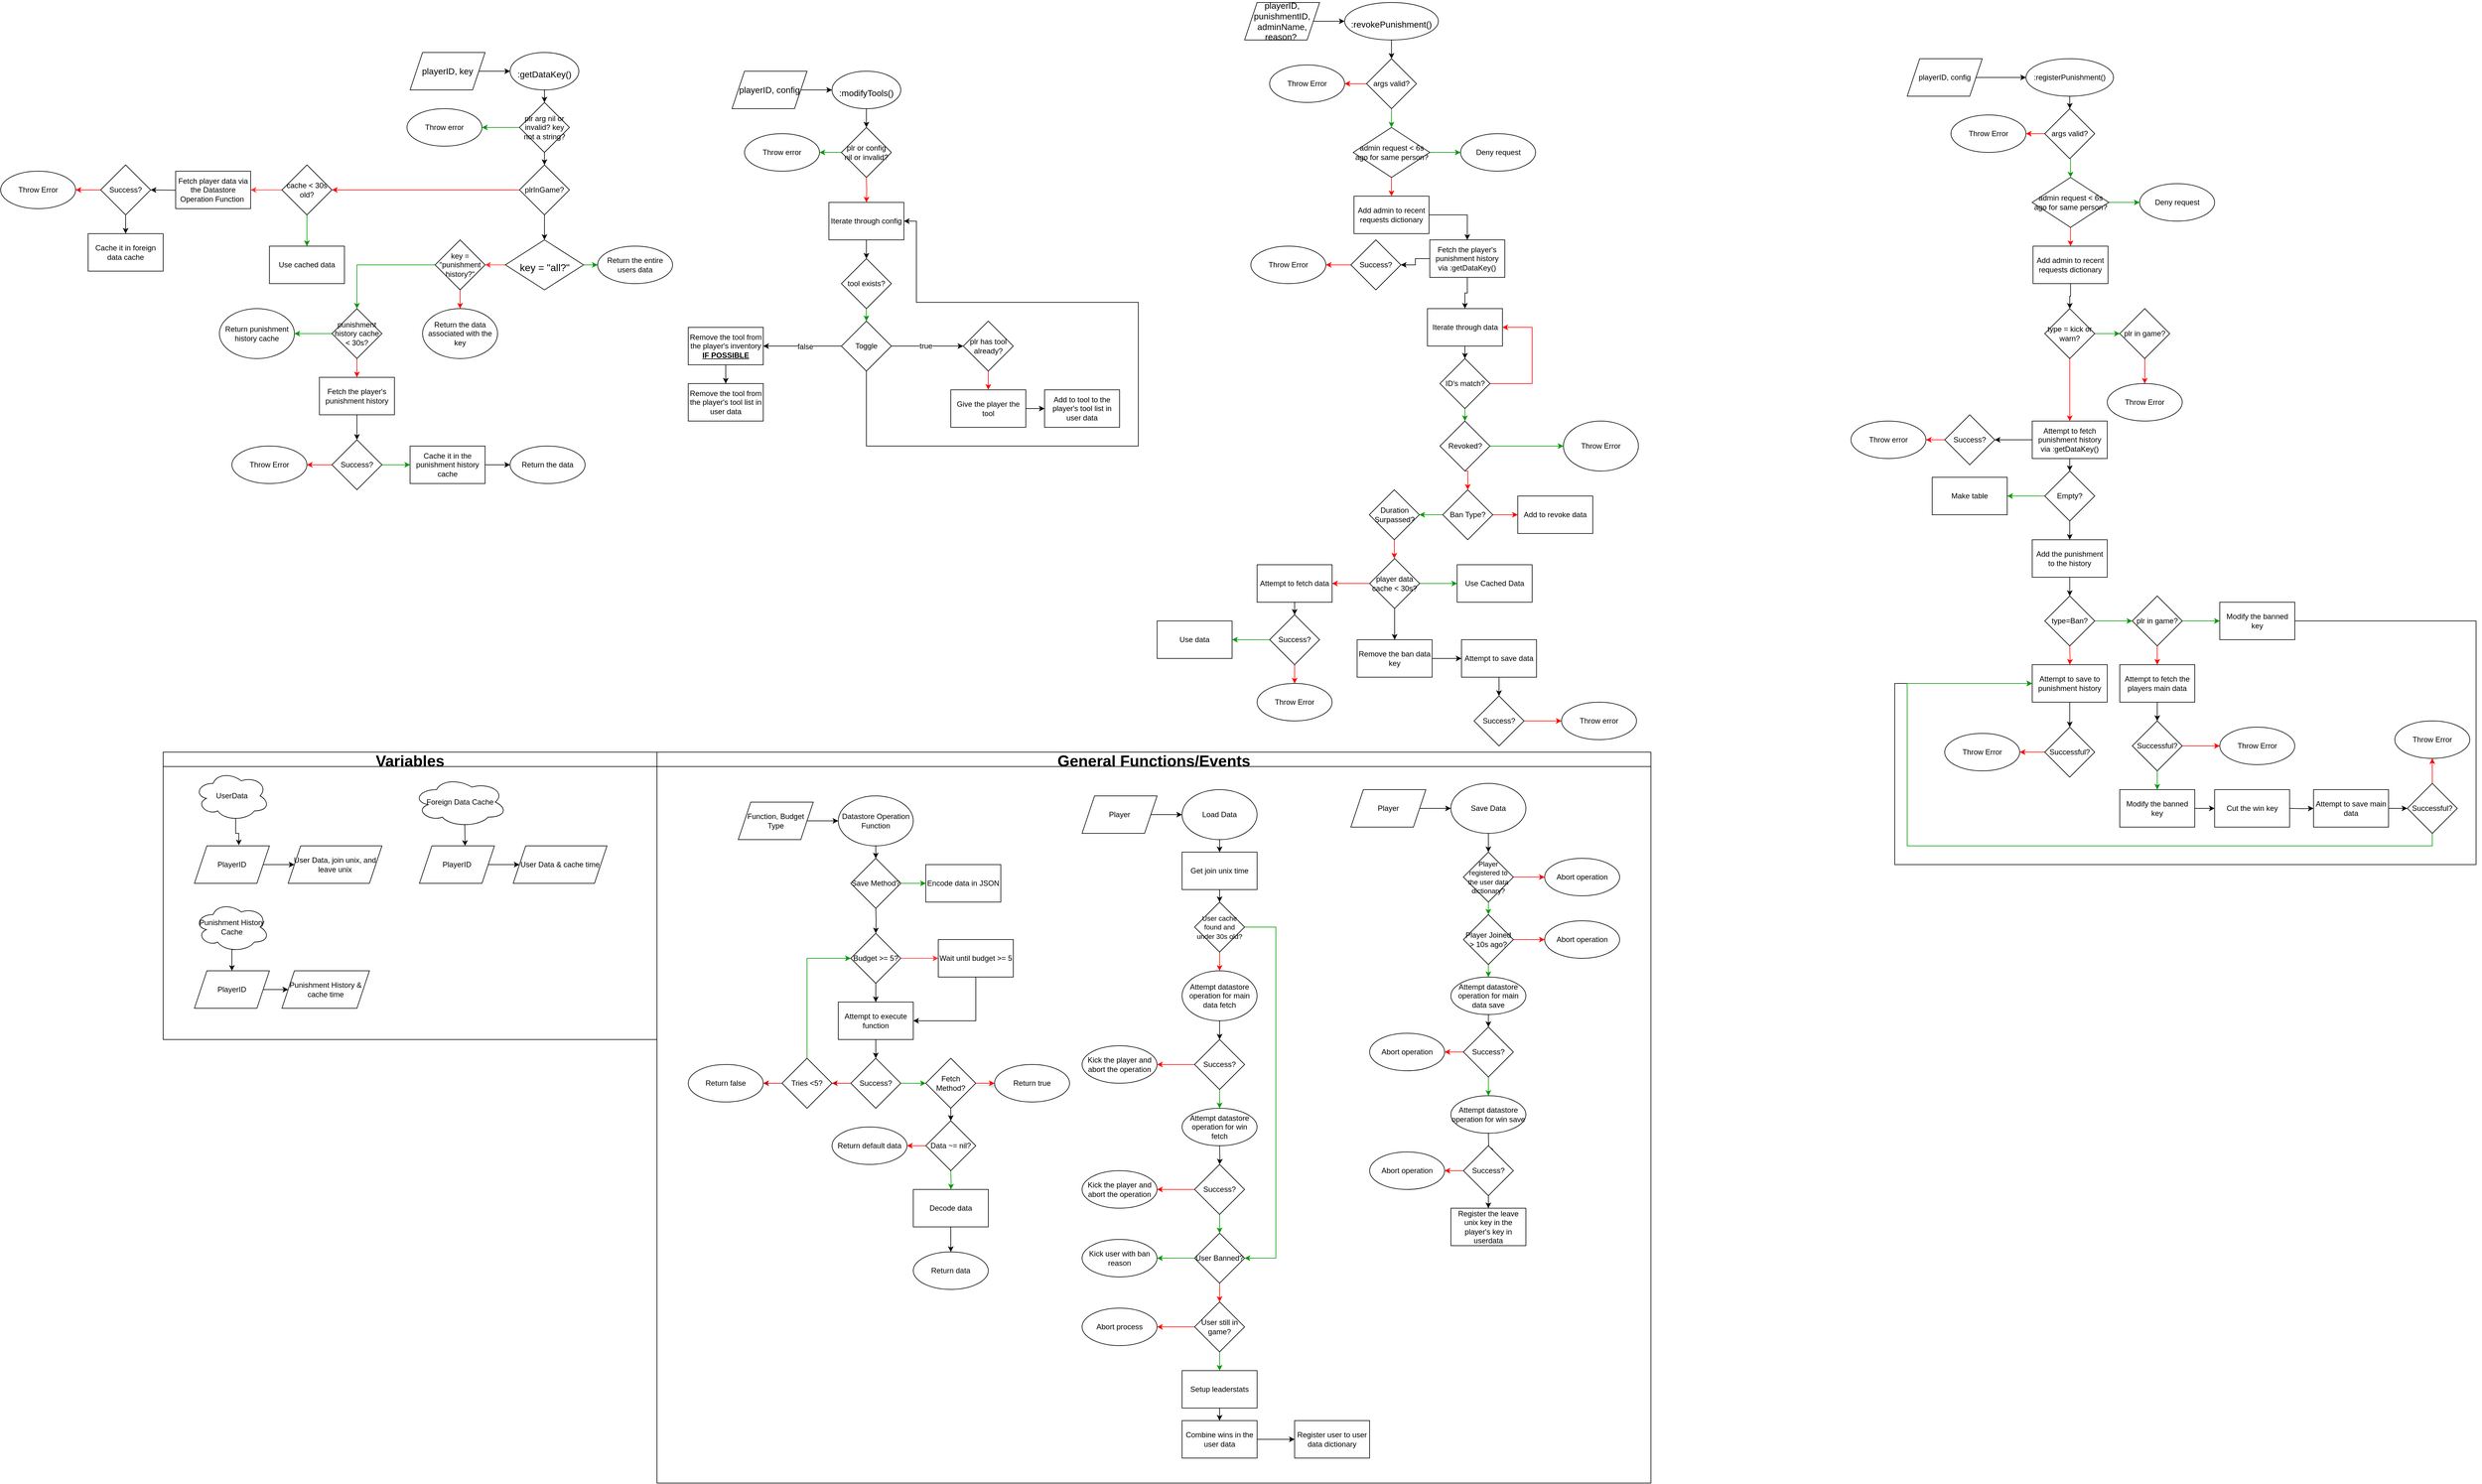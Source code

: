<mxfile version="20.3.0" type="device"><diagram id="UAVpICp41Cy-mOa_mfSW" name="Page-1"><mxGraphModel dx="6674" dy="4650" grid="1" gridSize="10" guides="1" tooltips="1" connect="1" arrows="1" fold="1" page="1" pageScale="1" pageWidth="850" pageHeight="1100" math="0" shadow="0"><root><mxCell id="0"/><mxCell id="1" parent="0"/><mxCell id="8uZAnflrJb8p8_mx6R2R-6" style="edgeStyle=orthogonalEdgeStyle;rounded=0;orthogonalLoop=1;jettySize=auto;html=1;exitX=0.5;exitY=1;exitDx=0;exitDy=0;entryX=0.5;entryY=0;entryDx=0;entryDy=0;" parent="1" source="8uZAnflrJb8p8_mx6R2R-1" target="8uZAnflrJb8p8_mx6R2R-5" edge="1"><mxGeometry relative="1" as="geometry"/></mxCell><mxCell id="8uZAnflrJb8p8_mx6R2R-103" value="" style="edgeStyle=orthogonalEdgeStyle;rounded=0;orthogonalLoop=1;jettySize=auto;html=1;strokeColor=#009900;" parent="1" source="8uZAnflrJb8p8_mx6R2R-1" edge="1"><mxGeometry relative="1" as="geometry"><mxPoint x="-40" y="140" as="targetPoint"/></mxGeometry></mxCell><mxCell id="8uZAnflrJb8p8_mx6R2R-1" value="Load Data" style="ellipse;whiteSpace=wrap;html=1;" parent="1" vertex="1"><mxGeometry x="40" y="100" width="120" height="80" as="geometry"/></mxCell><mxCell id="8uZAnflrJb8p8_mx6R2R-3" style="edgeStyle=orthogonalEdgeStyle;rounded=0;orthogonalLoop=1;jettySize=auto;html=1;exitX=1;exitY=0.5;exitDx=0;exitDy=0;" parent="1" source="8uZAnflrJb8p8_mx6R2R-2" target="8uZAnflrJb8p8_mx6R2R-1" edge="1"><mxGeometry relative="1" as="geometry"/></mxCell><mxCell id="8uZAnflrJb8p8_mx6R2R-2" value="Player" style="shape=parallelogram;perimeter=parallelogramPerimeter;whiteSpace=wrap;html=1;fixedSize=1;" parent="1" vertex="1"><mxGeometry x="-120" y="110" width="120" height="60" as="geometry"/></mxCell><mxCell id="8uZAnflrJb8p8_mx6R2R-17" value="" style="edgeStyle=orthogonalEdgeStyle;rounded=0;orthogonalLoop=1;jettySize=auto;html=1;strokeColor=#FF0000;" parent="1" edge="1"><mxGeometry relative="1" as="geometry"><mxPoint x="100" y="360" as="sourcePoint"/><mxPoint x="100" y="390" as="targetPoint"/></mxGeometry></mxCell><mxCell id="8uZAnflrJb8p8_mx6R2R-143" value="" style="edgeStyle=orthogonalEdgeStyle;rounded=0;orthogonalLoop=1;jettySize=auto;html=1;strokeColor=#000000;fontSize=11;" parent="1" source="8uZAnflrJb8p8_mx6R2R-5" target="8uZAnflrJb8p8_mx6R2R-142" edge="1"><mxGeometry relative="1" as="geometry"/></mxCell><mxCell id="8uZAnflrJb8p8_mx6R2R-5" value="Get join unix time" style="rounded=0;whiteSpace=wrap;html=1;" parent="1" vertex="1"><mxGeometry x="40" y="200" width="120" height="60" as="geometry"/></mxCell><mxCell id="8uZAnflrJb8p8_mx6R2R-55" value="" style="edgeStyle=orthogonalEdgeStyle;rounded=0;orthogonalLoop=1;jettySize=auto;html=1;strokeColor=#009900;" parent="1" source="8uZAnflrJb8p8_mx6R2R-50" target="8uZAnflrJb8p8_mx6R2R-54" edge="1"><mxGeometry relative="1" as="geometry"/></mxCell><mxCell id="8uZAnflrJb8p8_mx6R2R-57" value="" style="edgeStyle=orthogonalEdgeStyle;rounded=0;orthogonalLoop=1;jettySize=auto;html=1;strokeColor=#FF0000;" parent="1" source="8uZAnflrJb8p8_mx6R2R-50" edge="1"><mxGeometry relative="1" as="geometry"><mxPoint x="100" y="920" as="targetPoint"/></mxGeometry></mxCell><mxCell id="8uZAnflrJb8p8_mx6R2R-50" value="User Banned?" style="rhombus;whiteSpace=wrap;html=1;" parent="1" vertex="1"><mxGeometry x="60" y="810" width="80" height="80" as="geometry"/></mxCell><mxCell id="8uZAnflrJb8p8_mx6R2R-54" value="Kick user with ban reason" style="ellipse;whiteSpace=wrap;html=1;" parent="1" vertex="1"><mxGeometry x="-120" y="820" width="120" height="60" as="geometry"/></mxCell><mxCell id="8uZAnflrJb8p8_mx6R2R-60" value="" style="edgeStyle=orthogonalEdgeStyle;rounded=0;orthogonalLoop=1;jettySize=auto;html=1;strokeColor=#FF0000;" parent="1" source="8uZAnflrJb8p8_mx6R2R-58" target="8uZAnflrJb8p8_mx6R2R-59" edge="1"><mxGeometry relative="1" as="geometry"/></mxCell><mxCell id="8uZAnflrJb8p8_mx6R2R-62" value="" style="edgeStyle=orthogonalEdgeStyle;rounded=0;orthogonalLoop=1;jettySize=auto;html=1;strokeColor=#009900;" parent="1" source="8uZAnflrJb8p8_mx6R2R-58" target="8uZAnflrJb8p8_mx6R2R-61" edge="1"><mxGeometry relative="1" as="geometry"/></mxCell><mxCell id="8uZAnflrJb8p8_mx6R2R-58" value="User still in game?" style="rhombus;whiteSpace=wrap;html=1;" parent="1" vertex="1"><mxGeometry x="60" y="920" width="80" height="80" as="geometry"/></mxCell><mxCell id="8uZAnflrJb8p8_mx6R2R-59" value="Abort process" style="ellipse;whiteSpace=wrap;html=1;" parent="1" vertex="1"><mxGeometry x="-120" y="930" width="120" height="60" as="geometry"/></mxCell><mxCell id="qgB64Ivsyk8TQMmG3lwh-15" value="" style="edgeStyle=orthogonalEdgeStyle;rounded=0;orthogonalLoop=1;jettySize=auto;html=1;fontSize=12;" edge="1" parent="1" source="8uZAnflrJb8p8_mx6R2R-61" target="qgB64Ivsyk8TQMmG3lwh-14"><mxGeometry relative="1" as="geometry"/></mxCell><mxCell id="8uZAnflrJb8p8_mx6R2R-61" value="Setup leaderstats" style="whiteSpace=wrap;html=1;" parent="1" vertex="1"><mxGeometry x="40" y="1030" width="120" height="60" as="geometry"/></mxCell><mxCell id="qgB64Ivsyk8TQMmG3lwh-28" value="" style="edgeStyle=orthogonalEdgeStyle;rounded=0;orthogonalLoop=1;jettySize=auto;html=1;fontSize=12;" edge="1" parent="1" source="8uZAnflrJb8p8_mx6R2R-65" target="qgB64Ivsyk8TQMmG3lwh-27"><mxGeometry relative="1" as="geometry"/></mxCell><mxCell id="8uZAnflrJb8p8_mx6R2R-65" value="Datastore Operation&lt;br&gt;Function" style="ellipse;whiteSpace=wrap;html=1;" parent="1" vertex="1"><mxGeometry x="-510" y="110" width="120" height="80" as="geometry"/></mxCell><mxCell id="8uZAnflrJb8p8_mx6R2R-67" style="edgeStyle=orthogonalEdgeStyle;rounded=0;orthogonalLoop=1;jettySize=auto;html=1;exitX=1;exitY=0.5;exitDx=0;exitDy=0;entryX=0;entryY=0.5;entryDx=0;entryDy=0;strokeColor=#000000;" parent="1" source="8uZAnflrJb8p8_mx6R2R-66" target="8uZAnflrJb8p8_mx6R2R-65" edge="1"><mxGeometry relative="1" as="geometry"/></mxCell><mxCell id="8uZAnflrJb8p8_mx6R2R-66" value="Function, Budget Type" style="shape=parallelogram;perimeter=parallelogramPerimeter;whiteSpace=wrap;html=1;fixedSize=1;" parent="1" vertex="1"><mxGeometry x="-670" y="120" width="120" height="60" as="geometry"/></mxCell><mxCell id="8uZAnflrJb8p8_mx6R2R-89" value="" style="edgeStyle=orthogonalEdgeStyle;rounded=0;orthogonalLoop=1;jettySize=auto;html=1;strokeColor=#000000;" parent="1" source="8uZAnflrJb8p8_mx6R2R-87" target="8uZAnflrJb8p8_mx6R2R-88" edge="1"><mxGeometry relative="1" as="geometry"/></mxCell><mxCell id="8uZAnflrJb8p8_mx6R2R-87" value="Attempt datastore operation for main data fetch" style="ellipse;whiteSpace=wrap;html=1;" parent="1" vertex="1"><mxGeometry x="40" y="390" width="120" height="80" as="geometry"/></mxCell><mxCell id="8uZAnflrJb8p8_mx6R2R-93" value="" style="edgeStyle=orthogonalEdgeStyle;rounded=0;orthogonalLoop=1;jettySize=auto;html=1;strokeColor=#FF0000;" parent="1" source="8uZAnflrJb8p8_mx6R2R-88" target="8uZAnflrJb8p8_mx6R2R-92" edge="1"><mxGeometry relative="1" as="geometry"/></mxCell><mxCell id="8uZAnflrJb8p8_mx6R2R-95" value="" style="edgeStyle=orthogonalEdgeStyle;rounded=0;orthogonalLoop=1;jettySize=auto;html=1;strokeColor=#009900;" parent="1" source="8uZAnflrJb8p8_mx6R2R-88" target="8uZAnflrJb8p8_mx6R2R-94" edge="1"><mxGeometry relative="1" as="geometry"/></mxCell><mxCell id="8uZAnflrJb8p8_mx6R2R-88" value="Success?" style="rhombus;whiteSpace=wrap;html=1;" parent="1" vertex="1"><mxGeometry x="60" y="500" width="80" height="80" as="geometry"/></mxCell><mxCell id="8uZAnflrJb8p8_mx6R2R-92" value="Kick the player and abort the operation" style="ellipse;whiteSpace=wrap;html=1;" parent="1" vertex="1"><mxGeometry x="-120" y="510" width="120" height="60" as="geometry"/></mxCell><mxCell id="8uZAnflrJb8p8_mx6R2R-94" value="Attempt datastore operation for win fetch" style="ellipse;whiteSpace=wrap;html=1;" parent="1" vertex="1"><mxGeometry x="40" y="610" width="120" height="60" as="geometry"/></mxCell><mxCell id="8uZAnflrJb8p8_mx6R2R-96" value="" style="edgeStyle=orthogonalEdgeStyle;rounded=0;orthogonalLoop=1;jettySize=auto;html=1;strokeColor=#000000;" parent="1" target="8uZAnflrJb8p8_mx6R2R-99" edge="1"><mxGeometry relative="1" as="geometry"><mxPoint x="100" y="670" as="sourcePoint"/></mxGeometry></mxCell><mxCell id="8uZAnflrJb8p8_mx6R2R-97" value="" style="edgeStyle=orthogonalEdgeStyle;rounded=0;orthogonalLoop=1;jettySize=auto;html=1;strokeColor=#FF0000;" parent="1" source="8uZAnflrJb8p8_mx6R2R-99" target="8uZAnflrJb8p8_mx6R2R-100" edge="1"><mxGeometry relative="1" as="geometry"/></mxCell><mxCell id="8uZAnflrJb8p8_mx6R2R-98" value="" style="edgeStyle=orthogonalEdgeStyle;rounded=0;orthogonalLoop=1;jettySize=auto;html=1;strokeColor=#009900;" parent="1" source="8uZAnflrJb8p8_mx6R2R-99" edge="1"><mxGeometry relative="1" as="geometry"><mxPoint x="100" y="810" as="targetPoint"/></mxGeometry></mxCell><mxCell id="8uZAnflrJb8p8_mx6R2R-99" value="Success?" style="rhombus;whiteSpace=wrap;html=1;" parent="1" vertex="1"><mxGeometry x="60" y="700" width="80" height="80" as="geometry"/></mxCell><mxCell id="8uZAnflrJb8p8_mx6R2R-100" value="Kick the player and abort the operation" style="ellipse;whiteSpace=wrap;html=1;" parent="1" vertex="1"><mxGeometry x="-120" y="710" width="120" height="60" as="geometry"/></mxCell><mxCell id="8uZAnflrJb8p8_mx6R2R-104" style="edgeStyle=orthogonalEdgeStyle;rounded=0;orthogonalLoop=1;jettySize=auto;html=1;exitX=0.5;exitY=1;exitDx=0;exitDy=0;entryX=0.5;entryY=0;entryDx=0;entryDy=0;strokeColor=#009900;" parent="1" edge="1"><mxGeometry relative="1" as="geometry"><mxPoint x="530" y="300" as="targetPoint"/><mxPoint x="530" y="280" as="sourcePoint"/></mxGeometry></mxCell><mxCell id="8uZAnflrJb8p8_mx6R2R-105" value="" style="edgeStyle=orthogonalEdgeStyle;rounded=0;orthogonalLoop=1;jettySize=auto;html=1;strokeColor=#009900;" parent="1" source="8uZAnflrJb8p8_mx6R2R-106" edge="1"><mxGeometry relative="1" as="geometry"><mxPoint x="390" y="130" as="targetPoint"/></mxGeometry></mxCell><mxCell id="8uZAnflrJb8p8_mx6R2R-115" value="" style="edgeStyle=orthogonalEdgeStyle;rounded=0;orthogonalLoop=1;jettySize=auto;html=1;strokeColor=#000000;" parent="1" source="8uZAnflrJb8p8_mx6R2R-106" target="8uZAnflrJb8p8_mx6R2R-114" edge="1"><mxGeometry relative="1" as="geometry"/></mxCell><mxCell id="8uZAnflrJb8p8_mx6R2R-106" value="Save Data" style="ellipse;whiteSpace=wrap;html=1;" parent="1" vertex="1"><mxGeometry x="470" y="90" width="120" height="80" as="geometry"/></mxCell><mxCell id="8uZAnflrJb8p8_mx6R2R-107" style="edgeStyle=orthogonalEdgeStyle;rounded=0;orthogonalLoop=1;jettySize=auto;html=1;exitX=1;exitY=0.5;exitDx=0;exitDy=0;" parent="1" source="8uZAnflrJb8p8_mx6R2R-108" target="8uZAnflrJb8p8_mx6R2R-106" edge="1"><mxGeometry relative="1" as="geometry"/></mxCell><mxCell id="8uZAnflrJb8p8_mx6R2R-108" value="Player" style="shape=parallelogram;perimeter=parallelogramPerimeter;whiteSpace=wrap;html=1;fixedSize=1;" parent="1" vertex="1"><mxGeometry x="310" y="100" width="120" height="60" as="geometry"/></mxCell><mxCell id="8uZAnflrJb8p8_mx6R2R-111" value="" style="edgeStyle=orthogonalEdgeStyle;rounded=0;orthogonalLoop=1;jettySize=auto;html=1;strokeColor=#FF0000;" parent="1" source="8uZAnflrJb8p8_mx6R2R-109" target="8uZAnflrJb8p8_mx6R2R-110" edge="1"><mxGeometry relative="1" as="geometry"/></mxCell><mxCell id="8uZAnflrJb8p8_mx6R2R-121" value="" style="edgeStyle=orthogonalEdgeStyle;rounded=0;orthogonalLoop=1;jettySize=auto;html=1;strokeColor=#009900;fontSize=11;" parent="1" source="8uZAnflrJb8p8_mx6R2R-109" target="8uZAnflrJb8p8_mx6R2R-120" edge="1"><mxGeometry relative="1" as="geometry"/></mxCell><mxCell id="8uZAnflrJb8p8_mx6R2R-109" value="Player Joined &amp;gt; 10s ago?" style="rhombus;whiteSpace=wrap;html=1;" parent="1" vertex="1"><mxGeometry x="490" y="300" width="80" height="80" as="geometry"/></mxCell><mxCell id="8uZAnflrJb8p8_mx6R2R-110" value="Abort operation" style="ellipse;whiteSpace=wrap;html=1;" parent="1" vertex="1"><mxGeometry x="620" y="310" width="120" height="60" as="geometry"/></mxCell><mxCell id="8uZAnflrJb8p8_mx6R2R-117" value="" style="edgeStyle=orthogonalEdgeStyle;rounded=0;orthogonalLoop=1;jettySize=auto;html=1;strokeColor=#FF0000;fontSize=11;" parent="1" source="8uZAnflrJb8p8_mx6R2R-114" target="8uZAnflrJb8p8_mx6R2R-116" edge="1"><mxGeometry relative="1" as="geometry"/></mxCell><mxCell id="8uZAnflrJb8p8_mx6R2R-114" value="&lt;font style=&quot;font-size: 11px;&quot;&gt;Player registered to the user data dictionary?&lt;/font&gt;" style="rhombus;whiteSpace=wrap;html=1;" parent="1" vertex="1"><mxGeometry x="490" y="200" width="80" height="80" as="geometry"/></mxCell><mxCell id="8uZAnflrJb8p8_mx6R2R-116" value="Abort operation" style="ellipse;whiteSpace=wrap;html=1;" parent="1" vertex="1"><mxGeometry x="620" y="210" width="120" height="60" as="geometry"/></mxCell><mxCell id="8uZAnflrJb8p8_mx6R2R-123" value="" style="edgeStyle=orthogonalEdgeStyle;rounded=0;orthogonalLoop=1;jettySize=auto;html=1;strokeColor=#000000;fontSize=11;" parent="1" source="8uZAnflrJb8p8_mx6R2R-120" target="8uZAnflrJb8p8_mx6R2R-122" edge="1"><mxGeometry relative="1" as="geometry"/></mxCell><mxCell id="8uZAnflrJb8p8_mx6R2R-120" value="Attempt datastore operation for main data save" style="ellipse;whiteSpace=wrap;html=1;" parent="1" vertex="1"><mxGeometry x="470" y="400" width="120" height="60" as="geometry"/></mxCell><mxCell id="8uZAnflrJb8p8_mx6R2R-125" value="" style="edgeStyle=orthogonalEdgeStyle;rounded=0;orthogonalLoop=1;jettySize=auto;html=1;strokeColor=#FF0000;fontSize=11;" parent="1" source="8uZAnflrJb8p8_mx6R2R-122" target="8uZAnflrJb8p8_mx6R2R-124" edge="1"><mxGeometry relative="1" as="geometry"/></mxCell><mxCell id="8uZAnflrJb8p8_mx6R2R-127" value="" style="edgeStyle=orthogonalEdgeStyle;rounded=0;orthogonalLoop=1;jettySize=auto;html=1;strokeColor=#009900;fontSize=11;" parent="1" source="8uZAnflrJb8p8_mx6R2R-122" target="8uZAnflrJb8p8_mx6R2R-126" edge="1"><mxGeometry relative="1" as="geometry"/></mxCell><mxCell id="8uZAnflrJb8p8_mx6R2R-122" value="Success?" style="rhombus;whiteSpace=wrap;html=1;" parent="1" vertex="1"><mxGeometry x="490" y="480" width="80" height="80" as="geometry"/></mxCell><mxCell id="8uZAnflrJb8p8_mx6R2R-124" value="Abort operation" style="ellipse;whiteSpace=wrap;html=1;" parent="1" vertex="1"><mxGeometry x="340" y="490" width="120" height="60" as="geometry"/></mxCell><mxCell id="8uZAnflrJb8p8_mx6R2R-126" value="Attempt datastore operation for win save" style="ellipse;whiteSpace=wrap;html=1;" parent="1" vertex="1"><mxGeometry x="470" y="590" width="120" height="60" as="geometry"/></mxCell><mxCell id="8uZAnflrJb8p8_mx6R2R-134" value="" style="edgeStyle=orthogonalEdgeStyle;rounded=0;orthogonalLoop=1;jettySize=auto;html=1;strokeColor=#000000;fontSize=11;" parent="1" target="8uZAnflrJb8p8_mx6R2R-137" edge="1"><mxGeometry relative="1" as="geometry"><mxPoint x="530" y="650" as="sourcePoint"/></mxGeometry></mxCell><mxCell id="8uZAnflrJb8p8_mx6R2R-135" value="" style="edgeStyle=orthogonalEdgeStyle;rounded=0;orthogonalLoop=1;jettySize=auto;html=1;strokeColor=#FF0000;fontSize=11;" parent="1" source="8uZAnflrJb8p8_mx6R2R-137" target="8uZAnflrJb8p8_mx6R2R-138" edge="1"><mxGeometry relative="1" as="geometry"/></mxCell><mxCell id="8uZAnflrJb8p8_mx6R2R-141" value="" style="edgeStyle=orthogonalEdgeStyle;rounded=0;orthogonalLoop=1;jettySize=auto;html=1;strokeColor=#000000;fontSize=11;" parent="1" source="8uZAnflrJb8p8_mx6R2R-137" target="8uZAnflrJb8p8_mx6R2R-140" edge="1"><mxGeometry relative="1" as="geometry"/></mxCell><mxCell id="8uZAnflrJb8p8_mx6R2R-137" value="Success?" style="rhombus;whiteSpace=wrap;html=1;" parent="1" vertex="1"><mxGeometry x="490" y="670" width="80" height="80" as="geometry"/></mxCell><mxCell id="8uZAnflrJb8p8_mx6R2R-138" value="Abort operation" style="ellipse;whiteSpace=wrap;html=1;" parent="1" vertex="1"><mxGeometry x="340" y="680" width="120" height="60" as="geometry"/></mxCell><mxCell id="8uZAnflrJb8p8_mx6R2R-140" value="Register the leave unix key in the player's key in userdata" style="whiteSpace=wrap;html=1;" parent="1" vertex="1"><mxGeometry x="470" y="770" width="120" height="60" as="geometry"/></mxCell><mxCell id="8uZAnflrJb8p8_mx6R2R-144" style="edgeStyle=orthogonalEdgeStyle;rounded=0;orthogonalLoop=1;jettySize=auto;html=1;exitX=1;exitY=0.5;exitDx=0;exitDy=0;entryX=1;entryY=0.5;entryDx=0;entryDy=0;strokeColor=#009900;fontSize=11;" parent="1" source="8uZAnflrJb8p8_mx6R2R-142" target="8uZAnflrJb8p8_mx6R2R-50" edge="1"><mxGeometry relative="1" as="geometry"><Array as="points"><mxPoint x="190" y="320"/><mxPoint x="190" y="850"/></Array></mxGeometry></mxCell><mxCell id="8uZAnflrJb8p8_mx6R2R-142" value="&lt;font style=&quot;font-size: 11px;&quot;&gt;User cache found and under 30s old?&lt;/font&gt;" style="rhombus;whiteSpace=wrap;html=1;rounded=0;" parent="1" vertex="1"><mxGeometry x="60" y="280" width="80" height="80" as="geometry"/></mxCell><mxCell id="qgB64Ivsyk8TQMmG3lwh-8" style="edgeStyle=orthogonalEdgeStyle;rounded=0;orthogonalLoop=1;jettySize=auto;html=1;exitX=0.55;exitY=0.95;exitDx=0;exitDy=0;exitPerimeter=0;entryX=0.592;entryY=-0.017;entryDx=0;entryDy=0;entryPerimeter=0;" edge="1" parent="1" source="qgB64Ivsyk8TQMmG3lwh-1" target="qgB64Ivsyk8TQMmG3lwh-2"><mxGeometry relative="1" as="geometry"/></mxCell><mxCell id="qgB64Ivsyk8TQMmG3lwh-1" value="UserData" style="ellipse;shape=cloud;whiteSpace=wrap;html=1;" vertex="1" parent="1"><mxGeometry x="-1540" y="70" width="120" height="80" as="geometry"/></mxCell><mxCell id="qgB64Ivsyk8TQMmG3lwh-5" value="" style="edgeStyle=orthogonalEdgeStyle;rounded=0;orthogonalLoop=1;jettySize=auto;html=1;" edge="1" parent="1" source="qgB64Ivsyk8TQMmG3lwh-2" target="qgB64Ivsyk8TQMmG3lwh-4"><mxGeometry relative="1" as="geometry"/></mxCell><mxCell id="qgB64Ivsyk8TQMmG3lwh-2" value="PlayerID" style="shape=parallelogram;perimeter=parallelogramPerimeter;whiteSpace=wrap;html=1;fixedSize=1;" vertex="1" parent="1"><mxGeometry x="-1540" y="190" width="120" height="60" as="geometry"/></mxCell><mxCell id="qgB64Ivsyk8TQMmG3lwh-4" value="User Data, join unix, and leave unix" style="shape=parallelogram;perimeter=parallelogramPerimeter;whiteSpace=wrap;html=1;fixedSize=1;" vertex="1" parent="1"><mxGeometry x="-1390" y="190" width="150" height="60" as="geometry"/></mxCell><mxCell id="qgB64Ivsyk8TQMmG3lwh-11" value="Variables" style="swimlane;fontSize=25;" vertex="1" parent="1"><mxGeometry x="-1590" y="40" width="790" height="460" as="geometry"><mxRectangle x="-1540" y="-490" width="150" height="40" as="alternateBounds"/></mxGeometry></mxCell><mxCell id="qgB64Ivsyk8TQMmG3lwh-113" style="edgeStyle=orthogonalEdgeStyle;rounded=0;orthogonalLoop=1;jettySize=auto;html=1;exitX=0.55;exitY=0.95;exitDx=0;exitDy=0;exitPerimeter=0;entryX=0.608;entryY=0;entryDx=0;entryDy=0;entryPerimeter=0;shadow=0;strokeColor=#000000;fontSize=12;" edge="1" parent="qgB64Ivsyk8TQMmG3lwh-11" source="qgB64Ivsyk8TQMmG3lwh-105" target="qgB64Ivsyk8TQMmG3lwh-111"><mxGeometry relative="1" as="geometry"/></mxCell><mxCell id="qgB64Ivsyk8TQMmG3lwh-105" value="Foreign Data Cache" style="ellipse;shape=cloud;whiteSpace=wrap;html=1;fontSize=12;" vertex="1" parent="qgB64Ivsyk8TQMmG3lwh-11"><mxGeometry x="400" y="40" width="150" height="80" as="geometry"/></mxCell><mxCell id="qgB64Ivsyk8TQMmG3lwh-111" value="PlayerID" style="shape=parallelogram;perimeter=parallelogramPerimeter;whiteSpace=wrap;html=1;fixedSize=1;" vertex="1" parent="qgB64Ivsyk8TQMmG3lwh-11"><mxGeometry x="410" y="150" width="120" height="60" as="geometry"/></mxCell><mxCell id="qgB64Ivsyk8TQMmG3lwh-112" value="User Data &amp;amp; cache time" style="shape=parallelogram;perimeter=parallelogramPerimeter;whiteSpace=wrap;html=1;fixedSize=1;" vertex="1" parent="qgB64Ivsyk8TQMmG3lwh-11"><mxGeometry x="560" y="150" width="150" height="60" as="geometry"/></mxCell><mxCell id="qgB64Ivsyk8TQMmG3lwh-110" value="" style="edgeStyle=orthogonalEdgeStyle;rounded=0;orthogonalLoop=1;jettySize=auto;html=1;" edge="1" parent="qgB64Ivsyk8TQMmG3lwh-11" source="qgB64Ivsyk8TQMmG3lwh-111" target="qgB64Ivsyk8TQMmG3lwh-112"><mxGeometry relative="1" as="geometry"/></mxCell><mxCell id="qgB64Ivsyk8TQMmG3lwh-176" style="edgeStyle=orthogonalEdgeStyle;rounded=0;orthogonalLoop=1;jettySize=auto;html=1;exitX=0.55;exitY=0.95;exitDx=0;exitDy=0;exitPerimeter=0;entryX=0.5;entryY=0;entryDx=0;entryDy=0;shadow=0;strokeColor=#000000;fontSize=12;" edge="1" parent="qgB64Ivsyk8TQMmG3lwh-11" source="qgB64Ivsyk8TQMmG3lwh-154" target="qgB64Ivsyk8TQMmG3lwh-173"><mxGeometry relative="1" as="geometry"/></mxCell><mxCell id="qgB64Ivsyk8TQMmG3lwh-154" value="Punishment History Cache" style="ellipse;shape=cloud;whiteSpace=wrap;html=1;fontSize=12;" vertex="1" parent="qgB64Ivsyk8TQMmG3lwh-11"><mxGeometry x="50" y="240" width="120" height="80" as="geometry"/></mxCell><mxCell id="qgB64Ivsyk8TQMmG3lwh-173" value="PlayerID" style="shape=parallelogram;perimeter=parallelogramPerimeter;whiteSpace=wrap;html=1;fixedSize=1;fontSize=12;" vertex="1" parent="qgB64Ivsyk8TQMmG3lwh-11"><mxGeometry x="50" y="350" width="120" height="60" as="geometry"/></mxCell><mxCell id="qgB64Ivsyk8TQMmG3lwh-174" value="Punishment History &amp;amp; cache time" style="shape=parallelogram;perimeter=parallelogramPerimeter;whiteSpace=wrap;html=1;fixedSize=1;fontSize=12;" vertex="1" parent="qgB64Ivsyk8TQMmG3lwh-11"><mxGeometry x="190" y="350" width="140" height="60" as="geometry"/></mxCell><mxCell id="qgB64Ivsyk8TQMmG3lwh-175" value="" style="edgeStyle=orthogonalEdgeStyle;rounded=0;orthogonalLoop=1;jettySize=auto;html=1;shadow=0;strokeColor=#000000;fontSize=12;" edge="1" parent="qgB64Ivsyk8TQMmG3lwh-11" source="qgB64Ivsyk8TQMmG3lwh-173" target="qgB64Ivsyk8TQMmG3lwh-174"><mxGeometry relative="1" as="geometry"/></mxCell><mxCell id="qgB64Ivsyk8TQMmG3lwh-12" value="General Functions/Events" style="swimlane;fontSize=25;" vertex="1" parent="1"><mxGeometry x="-800" y="40" width="1590" height="1170" as="geometry"><mxRectangle x="-800" y="40" width="350" height="40" as="alternateBounds"/></mxGeometry></mxCell><mxCell id="8uZAnflrJb8p8_mx6R2R-63" value="Register user to user data dictionary" style="whiteSpace=wrap;html=1;" parent="qgB64Ivsyk8TQMmG3lwh-12" vertex="1"><mxGeometry x="1020" y="1070" width="120" height="60" as="geometry"/></mxCell><mxCell id="qgB64Ivsyk8TQMmG3lwh-16" style="edgeStyle=orthogonalEdgeStyle;rounded=0;orthogonalLoop=1;jettySize=auto;html=1;exitX=1;exitY=0.5;exitDx=0;exitDy=0;entryX=0;entryY=0.5;entryDx=0;entryDy=0;fontSize=12;" edge="1" parent="qgB64Ivsyk8TQMmG3lwh-12" source="qgB64Ivsyk8TQMmG3lwh-14" target="8uZAnflrJb8p8_mx6R2R-63"><mxGeometry relative="1" as="geometry"/></mxCell><mxCell id="qgB64Ivsyk8TQMmG3lwh-14" value="Combine wins in the user data" style="whiteSpace=wrap;html=1;" vertex="1" parent="qgB64Ivsyk8TQMmG3lwh-12"><mxGeometry x="840" y="1070" width="120" height="60" as="geometry"/></mxCell><mxCell id="8uZAnflrJb8p8_mx6R2R-83" style="edgeStyle=orthogonalEdgeStyle;rounded=0;orthogonalLoop=1;jettySize=auto;html=1;exitX=0.5;exitY=1;exitDx=0;exitDy=0;entryX=0.5;entryY=0;entryDx=0;entryDy=0;strokeColor=#000000;" parent="qgB64Ivsyk8TQMmG3lwh-12" target="8uZAnflrJb8p8_mx6R2R-76" edge="1"><mxGeometry relative="1" as="geometry"><mxPoint x="350" y="250" as="sourcePoint"/></mxGeometry></mxCell><mxCell id="8uZAnflrJb8p8_mx6R2R-71" value="Attempt to execute function" style="whiteSpace=wrap;html=1;rounded=0;" parent="qgB64Ivsyk8TQMmG3lwh-12" vertex="1"><mxGeometry x="290" y="400" width="120" height="60" as="geometry"/></mxCell><mxCell id="8uZAnflrJb8p8_mx6R2R-73" value="Success?" style="rhombus;whiteSpace=wrap;html=1;rounded=0;" parent="qgB64Ivsyk8TQMmG3lwh-12" vertex="1"><mxGeometry x="310" y="490" width="80" height="80" as="geometry"/></mxCell><mxCell id="8uZAnflrJb8p8_mx6R2R-70" value="" style="edgeStyle=orthogonalEdgeStyle;rounded=0;orthogonalLoop=1;jettySize=auto;html=1;" parent="qgB64Ivsyk8TQMmG3lwh-12" source="8uZAnflrJb8p8_mx6R2R-71" target="8uZAnflrJb8p8_mx6R2R-73" edge="1"><mxGeometry relative="1" as="geometry"/></mxCell><mxCell id="8uZAnflrJb8p8_mx6R2R-75" style="edgeStyle=orthogonalEdgeStyle;rounded=0;orthogonalLoop=1;jettySize=auto;html=1;exitX=0.5;exitY=1;exitDx=0;exitDy=0;entryX=0.5;entryY=0;entryDx=0;entryDy=0;" parent="qgB64Ivsyk8TQMmG3lwh-12" source="8uZAnflrJb8p8_mx6R2R-76" target="8uZAnflrJb8p8_mx6R2R-71" edge="1"><mxGeometry relative="1" as="geometry"/></mxCell><mxCell id="8uZAnflrJb8p8_mx6R2R-76" value="Budget &amp;gt;= 5?" style="rhombus;whiteSpace=wrap;html=1;rounded=0;" parent="qgB64Ivsyk8TQMmG3lwh-12" vertex="1"><mxGeometry x="310" y="290" width="80" height="80" as="geometry"/></mxCell><mxCell id="8uZAnflrJb8p8_mx6R2R-77" style="edgeStyle=orthogonalEdgeStyle;rounded=0;orthogonalLoop=1;jettySize=auto;html=1;exitX=0.5;exitY=1;exitDx=0;exitDy=0;entryX=1;entryY=0.5;entryDx=0;entryDy=0;" parent="qgB64Ivsyk8TQMmG3lwh-12" source="8uZAnflrJb8p8_mx6R2R-78" target="8uZAnflrJb8p8_mx6R2R-71" edge="1"><mxGeometry relative="1" as="geometry"/></mxCell><mxCell id="8uZAnflrJb8p8_mx6R2R-78" value="Wait until budget &amp;gt;= 5" style="whiteSpace=wrap;html=1;rounded=0;" parent="qgB64Ivsyk8TQMmG3lwh-12" vertex="1"><mxGeometry x="450" y="300" width="120" height="60" as="geometry"/></mxCell><mxCell id="8uZAnflrJb8p8_mx6R2R-74" value="" style="edgeStyle=orthogonalEdgeStyle;rounded=0;orthogonalLoop=1;jettySize=auto;html=1;strokeColor=#FF3333;" parent="qgB64Ivsyk8TQMmG3lwh-12" source="8uZAnflrJb8p8_mx6R2R-76" target="8uZAnflrJb8p8_mx6R2R-78" edge="1"><mxGeometry relative="1" as="geometry"/></mxCell><mxCell id="8uZAnflrJb8p8_mx6R2R-79" style="edgeStyle=orthogonalEdgeStyle;rounded=0;orthogonalLoop=1;jettySize=auto;html=1;exitX=0.5;exitY=0;exitDx=0;exitDy=0;entryX=0;entryY=0.5;entryDx=0;entryDy=0;strokeColor=#009900;" parent="qgB64Ivsyk8TQMmG3lwh-12" source="8uZAnflrJb8p8_mx6R2R-81" target="8uZAnflrJb8p8_mx6R2R-76" edge="1"><mxGeometry relative="1" as="geometry"/></mxCell><mxCell id="8uZAnflrJb8p8_mx6R2R-81" value="Tries &amp;lt;5?" style="rhombus;whiteSpace=wrap;html=1;rounded=0;" parent="qgB64Ivsyk8TQMmG3lwh-12" vertex="1"><mxGeometry x="200" y="490" width="80" height="80" as="geometry"/></mxCell><mxCell id="8uZAnflrJb8p8_mx6R2R-72" value="" style="edgeStyle=orthogonalEdgeStyle;rounded=0;orthogonalLoop=1;jettySize=auto;html=1;strokeColor=#CC0000;" parent="qgB64Ivsyk8TQMmG3lwh-12" source="8uZAnflrJb8p8_mx6R2R-73" target="8uZAnflrJb8p8_mx6R2R-81" edge="1"><mxGeometry relative="1" as="geometry"/></mxCell><mxCell id="8uZAnflrJb8p8_mx6R2R-82" value="Return false" style="ellipse;whiteSpace=wrap;html=1;rounded=0;" parent="qgB64Ivsyk8TQMmG3lwh-12" vertex="1"><mxGeometry x="50" y="500" width="120" height="60" as="geometry"/></mxCell><mxCell id="8uZAnflrJb8p8_mx6R2R-80" value="" style="edgeStyle=orthogonalEdgeStyle;rounded=0;orthogonalLoop=1;jettySize=auto;html=1;strokeColor=#CC0000;" parent="qgB64Ivsyk8TQMmG3lwh-12" source="8uZAnflrJb8p8_mx6R2R-81" target="8uZAnflrJb8p8_mx6R2R-82" edge="1"><mxGeometry relative="1" as="geometry"/></mxCell><mxCell id="8uZAnflrJb8p8_mx6R2R-84" value="Return data" style="ellipse;whiteSpace=wrap;html=1;rounded=0;" parent="qgB64Ivsyk8TQMmG3lwh-12" vertex="1"><mxGeometry x="410" y="800" width="120" height="60" as="geometry"/></mxCell><mxCell id="8uZAnflrJb8p8_mx6R2R-85" value="" style="edgeStyle=orthogonalEdgeStyle;rounded=0;orthogonalLoop=1;jettySize=auto;html=1;strokeColor=#009900;" parent="qgB64Ivsyk8TQMmG3lwh-12" source="8uZAnflrJb8p8_mx6R2R-73" edge="1"><mxGeometry relative="1" as="geometry"><mxPoint x="430" y="530" as="targetPoint"/></mxGeometry></mxCell><mxCell id="qgB64Ivsyk8TQMmG3lwh-27" value="Save Method?" style="rhombus;whiteSpace=wrap;html=1;" vertex="1" parent="qgB64Ivsyk8TQMmG3lwh-12"><mxGeometry x="310" y="170" width="80" height="80" as="geometry"/></mxCell><mxCell id="qgB64Ivsyk8TQMmG3lwh-29" value="Encode data in JSON" style="whiteSpace=wrap;html=1;" vertex="1" parent="qgB64Ivsyk8TQMmG3lwh-12"><mxGeometry x="430" y="180" width="120" height="60" as="geometry"/></mxCell><mxCell id="qgB64Ivsyk8TQMmG3lwh-30" value="" style="edgeStyle=orthogonalEdgeStyle;rounded=0;orthogonalLoop=1;jettySize=auto;html=1;fontSize=12;strokeColor=#009900;" edge="1" parent="qgB64Ivsyk8TQMmG3lwh-12" source="qgB64Ivsyk8TQMmG3lwh-27" target="qgB64Ivsyk8TQMmG3lwh-29"><mxGeometry relative="1" as="geometry"/></mxCell><mxCell id="qgB64Ivsyk8TQMmG3lwh-31" value="Fetch Method?" style="rhombus;whiteSpace=wrap;html=1;fontSize=12;" vertex="1" parent="qgB64Ivsyk8TQMmG3lwh-12"><mxGeometry x="430" y="490" width="80" height="80" as="geometry"/></mxCell><mxCell id="qgB64Ivsyk8TQMmG3lwh-34" style="edgeStyle=orthogonalEdgeStyle;rounded=0;orthogonalLoop=1;jettySize=auto;html=1;exitX=0.5;exitY=1;exitDx=0;exitDy=0;entryX=0.5;entryY=0;entryDx=0;entryDy=0;strokeColor=#000000;fontSize=12;" edge="1" parent="qgB64Ivsyk8TQMmG3lwh-12" source="qgB64Ivsyk8TQMmG3lwh-32" target="8uZAnflrJb8p8_mx6R2R-84"><mxGeometry relative="1" as="geometry"/></mxCell><mxCell id="qgB64Ivsyk8TQMmG3lwh-32" value="Decode data" style="whiteSpace=wrap;html=1;" vertex="1" parent="qgB64Ivsyk8TQMmG3lwh-12"><mxGeometry x="410" y="700" width="120" height="60" as="geometry"/></mxCell><mxCell id="qgB64Ivsyk8TQMmG3lwh-33" value="" style="edgeStyle=orthogonalEdgeStyle;rounded=0;orthogonalLoop=1;jettySize=auto;html=1;strokeColor=#009900;fontSize=12;" edge="1" parent="qgB64Ivsyk8TQMmG3lwh-12" target="qgB64Ivsyk8TQMmG3lwh-32"><mxGeometry relative="1" as="geometry"><mxPoint x="470" y="670" as="sourcePoint"/></mxGeometry></mxCell><mxCell id="qgB64Ivsyk8TQMmG3lwh-35" value="Return true" style="ellipse;whiteSpace=wrap;html=1;" vertex="1" parent="qgB64Ivsyk8TQMmG3lwh-12"><mxGeometry x="540" y="500" width="120" height="60" as="geometry"/></mxCell><mxCell id="qgB64Ivsyk8TQMmG3lwh-36" value="" style="edgeStyle=orthogonalEdgeStyle;rounded=0;orthogonalLoop=1;jettySize=auto;html=1;strokeColor=#FF0000;fontSize=12;shadow=1;" edge="1" parent="qgB64Ivsyk8TQMmG3lwh-12" source="qgB64Ivsyk8TQMmG3lwh-31" target="qgB64Ivsyk8TQMmG3lwh-35"><mxGeometry relative="1" as="geometry"/></mxCell><mxCell id="qgB64Ivsyk8TQMmG3lwh-79" value="Data ~= nil?" style="rhombus;whiteSpace=wrap;html=1;" vertex="1" parent="qgB64Ivsyk8TQMmG3lwh-12"><mxGeometry x="430" y="590" width="80" height="80" as="geometry"/></mxCell><mxCell id="qgB64Ivsyk8TQMmG3lwh-80" value="" style="edgeStyle=orthogonalEdgeStyle;rounded=0;orthogonalLoop=1;jettySize=auto;html=1;shadow=0;strokeColor=#000000;fontSize=12;" edge="1" parent="qgB64Ivsyk8TQMmG3lwh-12" source="qgB64Ivsyk8TQMmG3lwh-31" target="qgB64Ivsyk8TQMmG3lwh-79"><mxGeometry relative="1" as="geometry"/></mxCell><mxCell id="qgB64Ivsyk8TQMmG3lwh-83" value="Return default data" style="ellipse;whiteSpace=wrap;html=1;" vertex="1" parent="qgB64Ivsyk8TQMmG3lwh-12"><mxGeometry x="280" y="600" width="120" height="60" as="geometry"/></mxCell><mxCell id="qgB64Ivsyk8TQMmG3lwh-84" value="" style="edgeStyle=orthogonalEdgeStyle;rounded=0;orthogonalLoop=1;jettySize=auto;html=1;shadow=0;strokeColor=#FF0000;fontSize=12;" edge="1" parent="qgB64Ivsyk8TQMmG3lwh-12" source="qgB64Ivsyk8TQMmG3lwh-79" target="qgB64Ivsyk8TQMmG3lwh-83"><mxGeometry relative="1" as="geometry"/></mxCell><mxCell id="qgB64Ivsyk8TQMmG3lwh-45" value="" style="edgeStyle=orthogonalEdgeStyle;rounded=0;orthogonalLoop=1;jettySize=auto;html=1;shadow=0;strokeColor=#000000;fontSize=12;" edge="1" parent="1" source="qgB64Ivsyk8TQMmG3lwh-13" target="qgB64Ivsyk8TQMmG3lwh-44"><mxGeometry relative="1" as="geometry"/></mxCell><mxCell id="qgB64Ivsyk8TQMmG3lwh-13" value="&lt;font style=&quot;font-size: 14px;&quot;&gt;:getDataKey()&lt;/font&gt;" style="ellipse;whiteSpace=wrap;html=1;fontSize=25;" vertex="1" parent="1"><mxGeometry x="-1035" y="-1080" width="110" height="60" as="geometry"/></mxCell><mxCell id="qgB64Ivsyk8TQMmG3lwh-18" style="edgeStyle=orthogonalEdgeStyle;rounded=0;orthogonalLoop=1;jettySize=auto;html=1;exitX=1;exitY=0.5;exitDx=0;exitDy=0;entryX=0;entryY=0.5;entryDx=0;entryDy=0;fontSize=14;" edge="1" parent="1" source="qgB64Ivsyk8TQMmG3lwh-17" target="qgB64Ivsyk8TQMmG3lwh-13"><mxGeometry relative="1" as="geometry"/></mxCell><mxCell id="qgB64Ivsyk8TQMmG3lwh-17" value="playerID, key" style="shape=parallelogram;perimeter=parallelogramPerimeter;whiteSpace=wrap;html=1;fixedSize=1;fontSize=14;" vertex="1" parent="1"><mxGeometry x="-1195" y="-1080" width="120" height="60" as="geometry"/></mxCell><mxCell id="qgB64Ivsyk8TQMmG3lwh-22" value="" style="edgeStyle=orthogonalEdgeStyle;rounded=0;orthogonalLoop=1;jettySize=auto;html=1;fontSize=14;strokeColor=#FF3333;" edge="1" parent="1" source="qgB64Ivsyk8TQMmG3lwh-19"><mxGeometry relative="1" as="geometry"><mxPoint x="-1075" y="-740" as="targetPoint"/></mxGeometry></mxCell><mxCell id="qgB64Ivsyk8TQMmG3lwh-38" value="" style="edgeStyle=orthogonalEdgeStyle;rounded=0;orthogonalLoop=1;jettySize=auto;html=1;shadow=0;strokeColor=#009900;fontSize=12;" edge="1" parent="1" source="qgB64Ivsyk8TQMmG3lwh-19" target="qgB64Ivsyk8TQMmG3lwh-37"><mxGeometry relative="1" as="geometry"/></mxCell><mxCell id="qgB64Ivsyk8TQMmG3lwh-19" value="&lt;font size=&quot;3&quot;&gt;key = &quot;all?&quot;&lt;/font&gt;" style="rhombus;whiteSpace=wrap;html=1;fontSize=25;" vertex="1" parent="1"><mxGeometry x="-1042.5" y="-780" width="125" height="80" as="geometry"/></mxCell><mxCell id="qgB64Ivsyk8TQMmG3lwh-24" value="Return the data associated with the key" style="ellipse;whiteSpace=wrap;html=1;fontSize=12;" vertex="1" parent="1"><mxGeometry x="-1175" y="-670" width="120" height="80" as="geometry"/></mxCell><mxCell id="qgB64Ivsyk8TQMmG3lwh-37" value="Return the entire users data" style="ellipse;whiteSpace=wrap;html=1;fontSize=12;" vertex="1" parent="1"><mxGeometry x="-895" y="-770" width="120" height="60" as="geometry"/></mxCell><mxCell id="qgB64Ivsyk8TQMmG3lwh-39" value="" style="edgeStyle=orthogonalEdgeStyle;rounded=0;orthogonalLoop=1;jettySize=auto;html=1;fontSize=14;" edge="1" parent="1" source="qgB64Ivsyk8TQMmG3lwh-40"><mxGeometry relative="1" as="geometry"><mxPoint x="-465" y="-960" as="targetPoint"/></mxGeometry></mxCell><mxCell id="qgB64Ivsyk8TQMmG3lwh-40" value="&lt;font style=&quot;font-size: 14px;&quot;&gt;:modifyTools()&lt;/font&gt;" style="ellipse;whiteSpace=wrap;html=1;fontSize=25;" vertex="1" parent="1"><mxGeometry x="-520" y="-1050" width="110" height="60" as="geometry"/></mxCell><mxCell id="qgB64Ivsyk8TQMmG3lwh-41" style="edgeStyle=orthogonalEdgeStyle;rounded=0;orthogonalLoop=1;jettySize=auto;html=1;exitX=1;exitY=0.5;exitDx=0;exitDy=0;entryX=0;entryY=0.5;entryDx=0;entryDy=0;fontSize=14;" edge="1" parent="1" source="qgB64Ivsyk8TQMmG3lwh-42" target="qgB64Ivsyk8TQMmG3lwh-40"><mxGeometry relative="1" as="geometry"/></mxCell><mxCell id="qgB64Ivsyk8TQMmG3lwh-42" value="playerID, config" style="shape=parallelogram;perimeter=parallelogramPerimeter;whiteSpace=wrap;html=1;fixedSize=1;fontSize=14;" vertex="1" parent="1"><mxGeometry x="-680" y="-1050" width="120" height="60" as="geometry"/></mxCell><mxCell id="qgB64Ivsyk8TQMmG3lwh-47" value="" style="edgeStyle=orthogonalEdgeStyle;rounded=0;orthogonalLoop=1;jettySize=auto;html=1;shadow=0;strokeColor=#009900;fontSize=12;" edge="1" parent="1" source="qgB64Ivsyk8TQMmG3lwh-44" target="qgB64Ivsyk8TQMmG3lwh-46"><mxGeometry relative="1" as="geometry"/></mxCell><mxCell id="qgB64Ivsyk8TQMmG3lwh-78" value="" style="edgeStyle=orthogonalEdgeStyle;rounded=0;orthogonalLoop=1;jettySize=auto;html=1;shadow=0;strokeColor=#000000;fontSize=12;" edge="1" parent="1" source="qgB64Ivsyk8TQMmG3lwh-44" target="qgB64Ivsyk8TQMmG3lwh-77"><mxGeometry relative="1" as="geometry"/></mxCell><mxCell id="qgB64Ivsyk8TQMmG3lwh-44" value="plr arg nil or invalid? key not a string?" style="rhombus;whiteSpace=wrap;html=1;fontSize=12;" vertex="1" parent="1"><mxGeometry x="-1020" y="-1000" width="80" height="80" as="geometry"/></mxCell><mxCell id="qgB64Ivsyk8TQMmG3lwh-46" value="Throw error" style="ellipse;whiteSpace=wrap;html=1;" vertex="1" parent="1"><mxGeometry x="-1200" y="-990" width="120" height="60" as="geometry"/></mxCell><mxCell id="qgB64Ivsyk8TQMmG3lwh-50" value="" style="edgeStyle=orthogonalEdgeStyle;rounded=0;orthogonalLoop=1;jettySize=auto;html=1;shadow=0;strokeColor=#009900;fontSize=12;" edge="1" parent="1" source="qgB64Ivsyk8TQMmG3lwh-48" target="qgB64Ivsyk8TQMmG3lwh-49"><mxGeometry relative="1" as="geometry"/></mxCell><mxCell id="qgB64Ivsyk8TQMmG3lwh-48" value="plr or config nil or invalid?" style="rhombus;whiteSpace=wrap;html=1;fontSize=12;" vertex="1" parent="1"><mxGeometry x="-505" y="-960" width="80" height="80" as="geometry"/></mxCell><mxCell id="qgB64Ivsyk8TQMmG3lwh-49" value="Throw error" style="ellipse;whiteSpace=wrap;html=1;" vertex="1" parent="1"><mxGeometry x="-660" y="-950" width="120" height="60" as="geometry"/></mxCell><mxCell id="qgB64Ivsyk8TQMmG3lwh-54" value="" style="edgeStyle=orthogonalEdgeStyle;rounded=0;orthogonalLoop=1;jettySize=auto;html=1;shadow=0;strokeColor=#000000;fontSize=12;" edge="1" parent="1" source="qgB64Ivsyk8TQMmG3lwh-51" target="qgB64Ivsyk8TQMmG3lwh-53"><mxGeometry relative="1" as="geometry"/></mxCell><mxCell id="qgB64Ivsyk8TQMmG3lwh-51" value="Iterate through config" style="whiteSpace=wrap;html=1;" vertex="1" parent="1"><mxGeometry x="-525" y="-840" width="120" height="60" as="geometry"/></mxCell><mxCell id="qgB64Ivsyk8TQMmG3lwh-58" value="" style="edgeStyle=orthogonalEdgeStyle;rounded=0;orthogonalLoop=1;jettySize=auto;html=1;shadow=0;strokeColor=#009900;fontSize=12;" edge="1" parent="1" source="qgB64Ivsyk8TQMmG3lwh-53" target="qgB64Ivsyk8TQMmG3lwh-57"><mxGeometry relative="1" as="geometry"/></mxCell><mxCell id="qgB64Ivsyk8TQMmG3lwh-53" value="tool exists?" style="rhombus;whiteSpace=wrap;html=1;" vertex="1" parent="1"><mxGeometry x="-505" y="-750" width="80" height="80" as="geometry"/></mxCell><mxCell id="qgB64Ivsyk8TQMmG3lwh-62" value="" style="edgeStyle=orthogonalEdgeStyle;rounded=0;orthogonalLoop=1;jettySize=auto;html=1;shadow=0;strokeColor=#000000;fontSize=12;" edge="1" parent="1" source="qgB64Ivsyk8TQMmG3lwh-57"><mxGeometry relative="1" as="geometry"><mxPoint x="-630" y="-610" as="targetPoint"/></mxGeometry></mxCell><mxCell id="qgB64Ivsyk8TQMmG3lwh-63" value="false" style="edgeLabel;html=1;align=center;verticalAlign=middle;resizable=0;points=[];fontSize=12;" vertex="1" connectable="0" parent="qgB64Ivsyk8TQMmG3lwh-62"><mxGeometry x="0.319" y="5" relative="1" as="geometry"><mxPoint x="24" y="-5" as="offset"/></mxGeometry></mxCell><mxCell id="qgB64Ivsyk8TQMmG3lwh-67" value="" style="edgeStyle=orthogonalEdgeStyle;rounded=0;orthogonalLoop=1;jettySize=auto;html=1;shadow=0;strokeColor=#000000;fontSize=12;" edge="1" parent="1" source="qgB64Ivsyk8TQMmG3lwh-57"><mxGeometry relative="1" as="geometry"><mxPoint x="-310" y="-610" as="targetPoint"/></mxGeometry></mxCell><mxCell id="qgB64Ivsyk8TQMmG3lwh-68" value="true" style="edgeLabel;html=1;align=center;verticalAlign=middle;resizable=0;points=[];fontSize=12;" vertex="1" connectable="0" parent="qgB64Ivsyk8TQMmG3lwh-67"><mxGeometry x="-0.304" relative="1" as="geometry"><mxPoint x="15" as="offset"/></mxGeometry></mxCell><mxCell id="qgB64Ivsyk8TQMmG3lwh-72" style="edgeStyle=orthogonalEdgeStyle;rounded=0;orthogonalLoop=1;jettySize=auto;html=1;exitX=0.5;exitY=1;exitDx=0;exitDy=0;entryX=1;entryY=0.5;entryDx=0;entryDy=0;shadow=0;strokeColor=#000000;fontSize=12;" edge="1" parent="1" source="qgB64Ivsyk8TQMmG3lwh-57" target="qgB64Ivsyk8TQMmG3lwh-51"><mxGeometry relative="1" as="geometry"><Array as="points"><mxPoint x="-465" y="-450"/><mxPoint x="-30" y="-450"/><mxPoint x="-30" y="-680"/><mxPoint x="-385" y="-680"/><mxPoint x="-385" y="-810"/></Array></mxGeometry></mxCell><mxCell id="qgB64Ivsyk8TQMmG3lwh-57" value="Toggle" style="rhombus;whiteSpace=wrap;html=1;" vertex="1" parent="1"><mxGeometry x="-505" y="-650" width="80" height="80" as="geometry"/></mxCell><mxCell id="qgB64Ivsyk8TQMmG3lwh-143" value="" style="edgeStyle=orthogonalEdgeStyle;rounded=0;orthogonalLoop=1;jettySize=auto;html=1;shadow=0;strokeColor=#000000;fontSize=12;" edge="1" parent="1" source="qgB64Ivsyk8TQMmG3lwh-65" target="qgB64Ivsyk8TQMmG3lwh-142"><mxGeometry relative="1" as="geometry"/></mxCell><mxCell id="qgB64Ivsyk8TQMmG3lwh-65" value="Remove the tool from the player's inventory &lt;b&gt;&lt;u&gt;IF POSSIBLE&lt;/u&gt;&lt;/b&gt;" style="rounded=0;whiteSpace=wrap;html=1;fontSize=12;" vertex="1" parent="1"><mxGeometry x="-750" y="-640" width="120" height="60" as="geometry"/></mxCell><mxCell id="qgB64Ivsyk8TQMmG3lwh-71" value="" style="edgeStyle=orthogonalEdgeStyle;rounded=0;orthogonalLoop=1;jettySize=auto;html=1;shadow=0;strokeColor=#FF0000;fontSize=12;" edge="1" parent="1" source="qgB64Ivsyk8TQMmG3lwh-69" target="qgB64Ivsyk8TQMmG3lwh-70"><mxGeometry relative="1" as="geometry"/></mxCell><mxCell id="qgB64Ivsyk8TQMmG3lwh-69" value="plr has tool already?" style="rhombus;whiteSpace=wrap;html=1;fontSize=12;" vertex="1" parent="1"><mxGeometry x="-310" y="-650" width="80" height="80" as="geometry"/></mxCell><mxCell id="qgB64Ivsyk8TQMmG3lwh-153" value="" style="edgeStyle=orthogonalEdgeStyle;rounded=0;orthogonalLoop=1;jettySize=auto;html=1;shadow=0;strokeColor=#000000;fontSize=12;" edge="1" parent="1" source="qgB64Ivsyk8TQMmG3lwh-70" target="qgB64Ivsyk8TQMmG3lwh-152"><mxGeometry relative="1" as="geometry"/></mxCell><mxCell id="qgB64Ivsyk8TQMmG3lwh-70" value="Give the player the tool" style="whiteSpace=wrap;html=1;" vertex="1" parent="1"><mxGeometry x="-330" y="-540" width="120" height="60" as="geometry"/></mxCell><mxCell id="qgB64Ivsyk8TQMmG3lwh-179" value="" style="edgeStyle=orthogonalEdgeStyle;rounded=0;orthogonalLoop=1;jettySize=auto;html=1;shadow=0;strokeColor=#000000;fontSize=12;" edge="1" parent="1" source="qgB64Ivsyk8TQMmG3lwh-74" target="qgB64Ivsyk8TQMmG3lwh-178"><mxGeometry relative="1" as="geometry"/></mxCell><mxCell id="qgB64Ivsyk8TQMmG3lwh-74" value="&lt;font style=&quot;font-size: 14px;&quot;&gt;:revokePunishment()&lt;/font&gt;" style="ellipse;whiteSpace=wrap;html=1;fontSize=25;" vertex="1" parent="1"><mxGeometry x="300" y="-1160" width="150" height="60" as="geometry"/></mxCell><mxCell id="qgB64Ivsyk8TQMmG3lwh-75" style="edgeStyle=orthogonalEdgeStyle;rounded=0;orthogonalLoop=1;jettySize=auto;html=1;exitX=1;exitY=0.5;exitDx=0;exitDy=0;entryX=0;entryY=0.5;entryDx=0;entryDy=0;fontSize=14;" edge="1" parent="1" source="qgB64Ivsyk8TQMmG3lwh-76" target="qgB64Ivsyk8TQMmG3lwh-74"><mxGeometry relative="1" as="geometry"/></mxCell><mxCell id="qgB64Ivsyk8TQMmG3lwh-76" value="playerID, punishmentID, adminName, reason?&amp;nbsp;" style="shape=parallelogram;perimeter=parallelogramPerimeter;whiteSpace=wrap;html=1;fixedSize=1;fontSize=14;" vertex="1" parent="1"><mxGeometry x="140" y="-1160" width="120" height="60" as="geometry"/></mxCell><mxCell id="qgB64Ivsyk8TQMmG3lwh-87" style="edgeStyle=orthogonalEdgeStyle;rounded=0;orthogonalLoop=1;jettySize=auto;html=1;exitX=0.5;exitY=1;exitDx=0;exitDy=0;entryX=0.5;entryY=0;entryDx=0;entryDy=0;shadow=0;strokeColor=#000000;fontSize=12;" edge="1" parent="1" source="qgB64Ivsyk8TQMmG3lwh-77" target="qgB64Ivsyk8TQMmG3lwh-19"><mxGeometry relative="1" as="geometry"/></mxCell><mxCell id="qgB64Ivsyk8TQMmG3lwh-115" style="edgeStyle=orthogonalEdgeStyle;rounded=0;orthogonalLoop=1;jettySize=auto;html=1;exitX=0;exitY=0.5;exitDx=0;exitDy=0;shadow=0;strokeColor=#FF0000;fontSize=12;entryX=1;entryY=0.5;entryDx=0;entryDy=0;" edge="1" parent="1" source="qgB64Ivsyk8TQMmG3lwh-77" target="qgB64Ivsyk8TQMmG3lwh-116"><mxGeometry relative="1" as="geometry"><mxPoint x="-1150" y="-860" as="targetPoint"/></mxGeometry></mxCell><mxCell id="qgB64Ivsyk8TQMmG3lwh-77" value="plrInGame?" style="rhombus;whiteSpace=wrap;html=1;" vertex="1" parent="1"><mxGeometry x="-1020" y="-900" width="80" height="80" as="geometry"/></mxCell><mxCell id="qgB64Ivsyk8TQMmG3lwh-89" value="" style="edgeStyle=orthogonalEdgeStyle;rounded=0;orthogonalLoop=1;jettySize=auto;html=1;shadow=0;strokeColor=#000000;fontSize=12;" edge="1" parent="1" target="qgB64Ivsyk8TQMmG3lwh-88"><mxGeometry relative="1" as="geometry"><mxPoint x="-1530" y="-860" as="sourcePoint"/></mxGeometry></mxCell><mxCell id="qgB64Ivsyk8TQMmG3lwh-85" value="Fetch player data via the Datastore Operation Function&amp;nbsp;" style="whiteSpace=wrap;html=1;" vertex="1" parent="1"><mxGeometry x="-1570" y="-890" width="120" height="60" as="geometry"/></mxCell><mxCell id="qgB64Ivsyk8TQMmG3lwh-91" value="" style="edgeStyle=orthogonalEdgeStyle;rounded=0;orthogonalLoop=1;jettySize=auto;html=1;shadow=0;strokeColor=#FF0000;fontSize=12;" edge="1" parent="1" source="qgB64Ivsyk8TQMmG3lwh-88" target="qgB64Ivsyk8TQMmG3lwh-90"><mxGeometry relative="1" as="geometry"/></mxCell><mxCell id="qgB64Ivsyk8TQMmG3lwh-102" value="" style="edgeStyle=orthogonalEdgeStyle;rounded=0;orthogonalLoop=1;jettySize=auto;html=1;shadow=0;strokeColor=#000000;fontSize=12;" edge="1" parent="1" source="qgB64Ivsyk8TQMmG3lwh-88" target="qgB64Ivsyk8TQMmG3lwh-101"><mxGeometry relative="1" as="geometry"/></mxCell><mxCell id="qgB64Ivsyk8TQMmG3lwh-88" value="Success?" style="rhombus;whiteSpace=wrap;html=1;" vertex="1" parent="1"><mxGeometry x="-1690" y="-900" width="80" height="80" as="geometry"/></mxCell><mxCell id="qgB64Ivsyk8TQMmG3lwh-90" value="Throw Error" style="ellipse;whiteSpace=wrap;html=1;" vertex="1" parent="1"><mxGeometry x="-1850" y="-890" width="120" height="60" as="geometry"/></mxCell><mxCell id="qgB64Ivsyk8TQMmG3lwh-100" style="edgeStyle=orthogonalEdgeStyle;rounded=0;orthogonalLoop=1;jettySize=auto;html=1;exitX=0.5;exitY=1;exitDx=0;exitDy=0;entryX=0.5;entryY=0;entryDx=0;entryDy=0;shadow=0;strokeColor=#FF0000;fontSize=12;" edge="1" parent="1" target="qgB64Ivsyk8TQMmG3lwh-51"><mxGeometry relative="1" as="geometry"><mxPoint x="-465" y="-880" as="sourcePoint"/></mxGeometry></mxCell><mxCell id="qgB64Ivsyk8TQMmG3lwh-101" value="Cache it in foreign data cache" style="whiteSpace=wrap;html=1;" vertex="1" parent="1"><mxGeometry x="-1710" y="-790" width="120" height="60" as="geometry"/></mxCell><mxCell id="qgB64Ivsyk8TQMmG3lwh-119" style="edgeStyle=orthogonalEdgeStyle;rounded=0;orthogonalLoop=1;jettySize=auto;html=1;exitX=0;exitY=0.5;exitDx=0;exitDy=0;entryX=1;entryY=0.5;entryDx=0;entryDy=0;shadow=0;strokeColor=#FF3333;fontSize=12;" edge="1" parent="1" source="qgB64Ivsyk8TQMmG3lwh-116" target="qgB64Ivsyk8TQMmG3lwh-85"><mxGeometry relative="1" as="geometry"/></mxCell><mxCell id="qgB64Ivsyk8TQMmG3lwh-121" value="" style="edgeStyle=orthogonalEdgeStyle;rounded=0;orthogonalLoop=1;jettySize=auto;html=1;shadow=0;strokeColor=#FF3333;fontSize=12;" edge="1" parent="1" source="qgB64Ivsyk8TQMmG3lwh-116" target="qgB64Ivsyk8TQMmG3lwh-120"><mxGeometry relative="1" as="geometry"/></mxCell><mxCell id="qgB64Ivsyk8TQMmG3lwh-122" value="" style="edgeStyle=orthogonalEdgeStyle;rounded=0;orthogonalLoop=1;jettySize=auto;html=1;shadow=0;strokeColor=#009900;fontSize=12;" edge="1" parent="1" source="qgB64Ivsyk8TQMmG3lwh-116" target="qgB64Ivsyk8TQMmG3lwh-120"><mxGeometry relative="1" as="geometry"/></mxCell><mxCell id="qgB64Ivsyk8TQMmG3lwh-116" value="cache &amp;lt; 30s old?" style="rhombus;whiteSpace=wrap;html=1;fontSize=12;" vertex="1" parent="1"><mxGeometry x="-1400" y="-900" width="80" height="80" as="geometry"/></mxCell><mxCell id="qgB64Ivsyk8TQMmG3lwh-120" value="Use cached data" style="whiteSpace=wrap;html=1;" vertex="1" parent="1"><mxGeometry x="-1420" y="-770" width="120" height="60" as="geometry"/></mxCell><mxCell id="qgB64Ivsyk8TQMmG3lwh-142" value="Remove the tool from the player's tool list in user data" style="whiteSpace=wrap;html=1;rounded=0;" vertex="1" parent="1"><mxGeometry x="-750" y="-550" width="120" height="60" as="geometry"/></mxCell><mxCell id="qgB64Ivsyk8TQMmG3lwh-152" value="Add to tool to the player's tool list in user data" style="whiteSpace=wrap;html=1;" vertex="1" parent="1"><mxGeometry x="-180" y="-540" width="120" height="60" as="geometry"/></mxCell><mxCell id="qgB64Ivsyk8TQMmG3lwh-156" style="edgeStyle=orthogonalEdgeStyle;rounded=0;orthogonalLoop=1;jettySize=auto;html=1;exitX=0.5;exitY=1;exitDx=0;exitDy=0;entryX=0.5;entryY=0;entryDx=0;entryDy=0;shadow=0;strokeColor=#FF0000;fontSize=12;" edge="1" parent="1" source="qgB64Ivsyk8TQMmG3lwh-155" target="qgB64Ivsyk8TQMmG3lwh-24"><mxGeometry relative="1" as="geometry"/></mxCell><mxCell id="qgB64Ivsyk8TQMmG3lwh-159" style="edgeStyle=orthogonalEdgeStyle;rounded=0;orthogonalLoop=1;jettySize=auto;html=1;exitX=0;exitY=0.5;exitDx=0;exitDy=0;shadow=0;strokeColor=#009900;fontSize=12;" edge="1" parent="1" source="qgB64Ivsyk8TQMmG3lwh-155" target="qgB64Ivsyk8TQMmG3lwh-158"><mxGeometry relative="1" as="geometry"/></mxCell><mxCell id="qgB64Ivsyk8TQMmG3lwh-155" value="key = &quot;punishment history?&quot;" style="rhombus;whiteSpace=wrap;html=1;fontSize=12;" vertex="1" parent="1"><mxGeometry x="-1155" y="-780" width="80" height="80" as="geometry"/></mxCell><mxCell id="qgB64Ivsyk8TQMmG3lwh-161" value="" style="edgeStyle=orthogonalEdgeStyle;rounded=0;orthogonalLoop=1;jettySize=auto;html=1;shadow=0;strokeColor=#009900;fontSize=12;" edge="1" parent="1" source="qgB64Ivsyk8TQMmG3lwh-158"><mxGeometry relative="1" as="geometry"><mxPoint x="-1380" y="-630" as="targetPoint"/></mxGeometry></mxCell><mxCell id="qgB64Ivsyk8TQMmG3lwh-164" value="" style="edgeStyle=orthogonalEdgeStyle;rounded=0;orthogonalLoop=1;jettySize=auto;html=1;shadow=0;strokeColor=#FF0000;fontSize=12;" edge="1" parent="1" source="qgB64Ivsyk8TQMmG3lwh-158" target="qgB64Ivsyk8TQMmG3lwh-163"><mxGeometry relative="1" as="geometry"/></mxCell><mxCell id="qgB64Ivsyk8TQMmG3lwh-158" value="punishment history cache &amp;lt; 30s?" style="rhombus;whiteSpace=wrap;html=1;fontSize=12;" vertex="1" parent="1"><mxGeometry x="-1320" y="-670" width="80" height="80" as="geometry"/></mxCell><mxCell id="qgB64Ivsyk8TQMmG3lwh-162" value="Return punishment history cache" style="ellipse;whiteSpace=wrap;html=1;fontSize=12;" vertex="1" parent="1"><mxGeometry x="-1500" y="-670" width="120" height="80" as="geometry"/></mxCell><mxCell id="qgB64Ivsyk8TQMmG3lwh-166" value="" style="edgeStyle=orthogonalEdgeStyle;rounded=0;orthogonalLoop=1;jettySize=auto;html=1;shadow=0;strokeColor=#000000;fontSize=12;" edge="1" parent="1" source="qgB64Ivsyk8TQMmG3lwh-163" target="qgB64Ivsyk8TQMmG3lwh-165"><mxGeometry relative="1" as="geometry"/></mxCell><mxCell id="qgB64Ivsyk8TQMmG3lwh-163" value="Fetch the player's punishment history" style="whiteSpace=wrap;html=1;" vertex="1" parent="1"><mxGeometry x="-1340" y="-560" width="120" height="60" as="geometry"/></mxCell><mxCell id="qgB64Ivsyk8TQMmG3lwh-168" value="" style="edgeStyle=orthogonalEdgeStyle;rounded=0;orthogonalLoop=1;jettySize=auto;html=1;shadow=0;strokeColor=#FF0000;fontSize=12;" edge="1" parent="1" source="qgB64Ivsyk8TQMmG3lwh-165" target="qgB64Ivsyk8TQMmG3lwh-167"><mxGeometry relative="1" as="geometry"/></mxCell><mxCell id="qgB64Ivsyk8TQMmG3lwh-170" value="" style="edgeStyle=orthogonalEdgeStyle;rounded=0;orthogonalLoop=1;jettySize=auto;html=1;shadow=0;strokeColor=#009900;fontSize=12;" edge="1" parent="1" source="qgB64Ivsyk8TQMmG3lwh-165" target="qgB64Ivsyk8TQMmG3lwh-169"><mxGeometry relative="1" as="geometry"/></mxCell><mxCell id="qgB64Ivsyk8TQMmG3lwh-165" value="Success?" style="rhombus;whiteSpace=wrap;html=1;" vertex="1" parent="1"><mxGeometry x="-1320" y="-460" width="80" height="80" as="geometry"/></mxCell><mxCell id="qgB64Ivsyk8TQMmG3lwh-167" value="Throw Error" style="ellipse;whiteSpace=wrap;html=1;" vertex="1" parent="1"><mxGeometry x="-1480" y="-450" width="120" height="60" as="geometry"/></mxCell><mxCell id="qgB64Ivsyk8TQMmG3lwh-172" value="" style="edgeStyle=orthogonalEdgeStyle;rounded=0;orthogonalLoop=1;jettySize=auto;html=1;shadow=0;strokeColor=#000000;fontSize=12;" edge="1" parent="1" source="qgB64Ivsyk8TQMmG3lwh-169" target="qgB64Ivsyk8TQMmG3lwh-171"><mxGeometry relative="1" as="geometry"/></mxCell><mxCell id="qgB64Ivsyk8TQMmG3lwh-169" value="Cache it in the punishment history cache" style="whiteSpace=wrap;html=1;" vertex="1" parent="1"><mxGeometry x="-1195" y="-450" width="120" height="60" as="geometry"/></mxCell><mxCell id="qgB64Ivsyk8TQMmG3lwh-171" value="Return the data" style="ellipse;whiteSpace=wrap;html=1;" vertex="1" parent="1"><mxGeometry x="-1035" y="-450" width="120" height="60" as="geometry"/></mxCell><mxCell id="qgB64Ivsyk8TQMmG3lwh-181" value="" style="edgeStyle=orthogonalEdgeStyle;rounded=0;orthogonalLoop=1;jettySize=auto;html=1;shadow=0;strokeColor=#FF0000;fontSize=12;" edge="1" parent="1" source="qgB64Ivsyk8TQMmG3lwh-178" target="qgB64Ivsyk8TQMmG3lwh-180"><mxGeometry relative="1" as="geometry"/></mxCell><mxCell id="qgB64Ivsyk8TQMmG3lwh-238" value="" style="edgeStyle=orthogonalEdgeStyle;rounded=0;orthogonalLoop=1;jettySize=auto;html=1;shadow=0;strokeColor=#009900;fontSize=12;entryX=0.5;entryY=0;entryDx=0;entryDy=0;" edge="1" parent="1" source="qgB64Ivsyk8TQMmG3lwh-178" target="qgB64Ivsyk8TQMmG3lwh-237"><mxGeometry relative="1" as="geometry"><mxPoint x="450" y="-980" as="targetPoint"/></mxGeometry></mxCell><mxCell id="qgB64Ivsyk8TQMmG3lwh-178" value="args valid?" style="rhombus;whiteSpace=wrap;html=1;fontSize=12;" vertex="1" parent="1"><mxGeometry x="335" y="-1070" width="80" height="80" as="geometry"/></mxCell><mxCell id="qgB64Ivsyk8TQMmG3lwh-180" value="Throw Error" style="ellipse;whiteSpace=wrap;html=1;" vertex="1" parent="1"><mxGeometry x="180" y="-1060" width="120" height="60" as="geometry"/></mxCell><mxCell id="qgB64Ivsyk8TQMmG3lwh-200" style="edgeStyle=orthogonalEdgeStyle;rounded=0;orthogonalLoop=1;jettySize=auto;html=1;exitX=0.5;exitY=1;exitDx=0;exitDy=0;shadow=0;strokeColor=#000000;fontSize=12;" edge="1" parent="1" source="qgB64Ivsyk8TQMmG3lwh-187" target="qgB64Ivsyk8TQMmG3lwh-198"><mxGeometry relative="1" as="geometry"><mxPoint x="497.5" y="-710" as="sourcePoint"/></mxGeometry></mxCell><mxCell id="qgB64Ivsyk8TQMmG3lwh-186" value="" style="edgeStyle=orthogonalEdgeStyle;rounded=0;orthogonalLoop=1;jettySize=auto;html=1;shadow=0;strokeColor=#000000;fontSize=12;" edge="1" parent="1" source="qgB64Ivsyk8TQMmG3lwh-187" target="qgB64Ivsyk8TQMmG3lwh-190"><mxGeometry relative="1" as="geometry"/></mxCell><mxCell id="qgB64Ivsyk8TQMmG3lwh-187" value="Fetch the player's punishment history via :getDataKey()" style="whiteSpace=wrap;html=1;" vertex="1" parent="1"><mxGeometry x="436.25" y="-780" width="120" height="60" as="geometry"/></mxCell><mxCell id="qgB64Ivsyk8TQMmG3lwh-188" value="" style="edgeStyle=orthogonalEdgeStyle;rounded=0;orthogonalLoop=1;jettySize=auto;html=1;shadow=0;strokeColor=#FF0000;fontSize=12;" edge="1" parent="1" source="qgB64Ivsyk8TQMmG3lwh-190" target="qgB64Ivsyk8TQMmG3lwh-191"><mxGeometry relative="1" as="geometry"/></mxCell><mxCell id="qgB64Ivsyk8TQMmG3lwh-190" value="Success?" style="rhombus;whiteSpace=wrap;html=1;" vertex="1" parent="1"><mxGeometry x="310" y="-780" width="80" height="80" as="geometry"/></mxCell><mxCell id="qgB64Ivsyk8TQMmG3lwh-191" value="Throw Error" style="ellipse;whiteSpace=wrap;html=1;" vertex="1" parent="1"><mxGeometry x="150" y="-770" width="120" height="60" as="geometry"/></mxCell><mxCell id="qgB64Ivsyk8TQMmG3lwh-202" value="" style="edgeStyle=orthogonalEdgeStyle;rounded=0;orthogonalLoop=1;jettySize=auto;html=1;shadow=0;strokeColor=#000000;fontSize=12;" edge="1" parent="1" source="qgB64Ivsyk8TQMmG3lwh-198" target="qgB64Ivsyk8TQMmG3lwh-201"><mxGeometry relative="1" as="geometry"/></mxCell><mxCell id="qgB64Ivsyk8TQMmG3lwh-198" value="Iterate through data" style="whiteSpace=wrap;html=1;rounded=0;" vertex="1" parent="1"><mxGeometry x="432.5" y="-670" width="120" height="60" as="geometry"/></mxCell><mxCell id="qgB64Ivsyk8TQMmG3lwh-258" style="edgeStyle=orthogonalEdgeStyle;rounded=0;orthogonalLoop=1;jettySize=auto;html=1;exitX=1;exitY=0.5;exitDx=0;exitDy=0;entryX=1;entryY=0.5;entryDx=0;entryDy=0;shadow=0;strokeColor=#FF0000;fontSize=12;" edge="1" parent="1" source="qgB64Ivsyk8TQMmG3lwh-201" target="qgB64Ivsyk8TQMmG3lwh-198"><mxGeometry relative="1" as="geometry"><Array as="points"><mxPoint x="600" y="-550"/><mxPoint x="600" y="-640"/></Array></mxGeometry></mxCell><mxCell id="qgB64Ivsyk8TQMmG3lwh-260" value="" style="edgeStyle=orthogonalEdgeStyle;rounded=0;orthogonalLoop=1;jettySize=auto;html=1;shadow=0;strokeColor=#009900;fontSize=12;" edge="1" parent="1" source="qgB64Ivsyk8TQMmG3lwh-201" target="qgB64Ivsyk8TQMmG3lwh-259"><mxGeometry relative="1" as="geometry"/></mxCell><mxCell id="qgB64Ivsyk8TQMmG3lwh-201" value="ID's match?" style="rhombus;whiteSpace=wrap;html=1;rounded=0;" vertex="1" parent="1"><mxGeometry x="452.5" y="-590" width="80" height="80" as="geometry"/></mxCell><mxCell id="qgB64Ivsyk8TQMmG3lwh-208" value="" style="edgeStyle=orthogonalEdgeStyle;rounded=0;orthogonalLoop=1;jettySize=auto;html=1;shadow=0;strokeColor=#FF0000;fontSize=12;" edge="1" parent="1" source="qgB64Ivsyk8TQMmG3lwh-205" target="qgB64Ivsyk8TQMmG3lwh-207"><mxGeometry relative="1" as="geometry"/></mxCell><mxCell id="qgB64Ivsyk8TQMmG3lwh-211" value="" style="edgeStyle=orthogonalEdgeStyle;rounded=0;orthogonalLoop=1;jettySize=auto;html=1;shadow=0;strokeColor=#009900;fontSize=12;" edge="1" parent="1" source="qgB64Ivsyk8TQMmG3lwh-205" target="qgB64Ivsyk8TQMmG3lwh-210"><mxGeometry relative="1" as="geometry"/></mxCell><mxCell id="qgB64Ivsyk8TQMmG3lwh-205" value="Ban Type?" style="rhombus;whiteSpace=wrap;html=1;rounded=0;" vertex="1" parent="1"><mxGeometry x="457" y="-380" width="80" height="80" as="geometry"/></mxCell><mxCell id="qgB64Ivsyk8TQMmG3lwh-207" value="Add to revoke data" style="whiteSpace=wrap;html=1;rounded=0;" vertex="1" parent="1"><mxGeometry x="577" y="-370" width="120" height="60" as="geometry"/></mxCell><mxCell id="qgB64Ivsyk8TQMmG3lwh-213" value="" style="edgeStyle=orthogonalEdgeStyle;rounded=0;orthogonalLoop=1;jettySize=auto;html=1;shadow=0;strokeColor=#FF0000;fontSize=12;" edge="1" parent="1" source="qgB64Ivsyk8TQMmG3lwh-210"><mxGeometry relative="1" as="geometry"><mxPoint x="379.5" y="-270" as="targetPoint"/></mxGeometry></mxCell><mxCell id="qgB64Ivsyk8TQMmG3lwh-210" value="Duration Surpassed?" style="rhombus;whiteSpace=wrap;html=1;rounded=0;" vertex="1" parent="1"><mxGeometry x="339.5" y="-380" width="80" height="80" as="geometry"/></mxCell><mxCell id="qgB64Ivsyk8TQMmG3lwh-216" value="" style="edgeStyle=orthogonalEdgeStyle;rounded=0;orthogonalLoop=1;jettySize=auto;html=1;shadow=0;strokeColor=#009900;fontSize=12;" edge="1" parent="1" source="qgB64Ivsyk8TQMmG3lwh-214" target="qgB64Ivsyk8TQMmG3lwh-215"><mxGeometry relative="1" as="geometry"/></mxCell><mxCell id="qgB64Ivsyk8TQMmG3lwh-218" value="" style="edgeStyle=orthogonalEdgeStyle;rounded=0;orthogonalLoop=1;jettySize=auto;html=1;shadow=0;strokeColor=#FF0000;fontSize=12;" edge="1" parent="1" source="qgB64Ivsyk8TQMmG3lwh-214" target="qgB64Ivsyk8TQMmG3lwh-217"><mxGeometry relative="1" as="geometry"/></mxCell><mxCell id="qgB64Ivsyk8TQMmG3lwh-227" value="" style="edgeStyle=orthogonalEdgeStyle;rounded=0;orthogonalLoop=1;jettySize=auto;html=1;shadow=0;strokeColor=#000000;fontSize=12;" edge="1" parent="1" source="qgB64Ivsyk8TQMmG3lwh-214" target="qgB64Ivsyk8TQMmG3lwh-226"><mxGeometry relative="1" as="geometry"/></mxCell><mxCell id="qgB64Ivsyk8TQMmG3lwh-214" value="player data cache &amp;lt; 30s?" style="rhombus;whiteSpace=wrap;html=1;fontSize=12;" vertex="1" parent="1"><mxGeometry x="340" y="-270" width="80" height="80" as="geometry"/></mxCell><mxCell id="qgB64Ivsyk8TQMmG3lwh-215" value="Use Cached Data" style="whiteSpace=wrap;html=1;" vertex="1" parent="1"><mxGeometry x="480" y="-260" width="120" height="60" as="geometry"/></mxCell><mxCell id="qgB64Ivsyk8TQMmG3lwh-220" value="" style="edgeStyle=orthogonalEdgeStyle;rounded=0;orthogonalLoop=1;jettySize=auto;html=1;shadow=0;strokeColor=#000000;fontSize=12;" edge="1" parent="1" source="qgB64Ivsyk8TQMmG3lwh-217" target="qgB64Ivsyk8TQMmG3lwh-219"><mxGeometry relative="1" as="geometry"/></mxCell><mxCell id="qgB64Ivsyk8TQMmG3lwh-217" value="Attempt to fetch data" style="whiteSpace=wrap;html=1;" vertex="1" parent="1"><mxGeometry x="160" y="-260" width="120" height="60" as="geometry"/></mxCell><mxCell id="qgB64Ivsyk8TQMmG3lwh-222" value="" style="edgeStyle=orthogonalEdgeStyle;rounded=0;orthogonalLoop=1;jettySize=auto;html=1;shadow=0;strokeColor=#FF0000;fontSize=12;" edge="1" parent="1" source="qgB64Ivsyk8TQMmG3lwh-219" target="qgB64Ivsyk8TQMmG3lwh-221"><mxGeometry relative="1" as="geometry"/></mxCell><mxCell id="qgB64Ivsyk8TQMmG3lwh-224" value="" style="edgeStyle=orthogonalEdgeStyle;rounded=0;orthogonalLoop=1;jettySize=auto;html=1;shadow=0;strokeColor=#009900;fontSize=12;" edge="1" parent="1" source="qgB64Ivsyk8TQMmG3lwh-219" target="qgB64Ivsyk8TQMmG3lwh-223"><mxGeometry relative="1" as="geometry"/></mxCell><mxCell id="qgB64Ivsyk8TQMmG3lwh-219" value="Success?" style="rhombus;whiteSpace=wrap;html=1;" vertex="1" parent="1"><mxGeometry x="180" y="-180" width="80" height="80" as="geometry"/></mxCell><mxCell id="qgB64Ivsyk8TQMmG3lwh-221" value="Throw Error" style="ellipse;whiteSpace=wrap;html=1;" vertex="1" parent="1"><mxGeometry x="160" y="-70" width="120" height="60" as="geometry"/></mxCell><mxCell id="qgB64Ivsyk8TQMmG3lwh-223" value="Use data" style="whiteSpace=wrap;html=1;" vertex="1" parent="1"><mxGeometry y="-170" width="120" height="60" as="geometry"/></mxCell><mxCell id="qgB64Ivsyk8TQMmG3lwh-230" value="" style="edgeStyle=orthogonalEdgeStyle;rounded=0;orthogonalLoop=1;jettySize=auto;html=1;shadow=0;strokeColor=#000000;fontSize=12;" edge="1" parent="1" source="qgB64Ivsyk8TQMmG3lwh-226" target="qgB64Ivsyk8TQMmG3lwh-229"><mxGeometry relative="1" as="geometry"/></mxCell><mxCell id="qgB64Ivsyk8TQMmG3lwh-226" value="Remove the ban data key" style="whiteSpace=wrap;html=1;" vertex="1" parent="1"><mxGeometry x="320" y="-140" width="120" height="60" as="geometry"/></mxCell><mxCell id="qgB64Ivsyk8TQMmG3lwh-232" value="" style="edgeStyle=orthogonalEdgeStyle;rounded=0;orthogonalLoop=1;jettySize=auto;html=1;shadow=0;strokeColor=#000000;fontSize=12;" edge="1" parent="1" source="qgB64Ivsyk8TQMmG3lwh-229" target="qgB64Ivsyk8TQMmG3lwh-231"><mxGeometry relative="1" as="geometry"/></mxCell><mxCell id="qgB64Ivsyk8TQMmG3lwh-229" value="Attempt to save data" style="whiteSpace=wrap;html=1;" vertex="1" parent="1"><mxGeometry x="487" y="-140" width="120" height="60" as="geometry"/></mxCell><mxCell id="qgB64Ivsyk8TQMmG3lwh-236" value="" style="edgeStyle=orthogonalEdgeStyle;rounded=0;orthogonalLoop=1;jettySize=auto;html=1;shadow=0;strokeColor=#FF0000;fontSize=12;" edge="1" parent="1" source="qgB64Ivsyk8TQMmG3lwh-231" target="qgB64Ivsyk8TQMmG3lwh-235"><mxGeometry relative="1" as="geometry"/></mxCell><mxCell id="qgB64Ivsyk8TQMmG3lwh-231" value="Success?" style="rhombus;whiteSpace=wrap;html=1;" vertex="1" parent="1"><mxGeometry x="507" y="-50" width="80" height="80" as="geometry"/></mxCell><mxCell id="qgB64Ivsyk8TQMmG3lwh-235" value="Throw error" style="ellipse;whiteSpace=wrap;html=1;" vertex="1" parent="1"><mxGeometry x="647" y="-40" width="120" height="60" as="geometry"/></mxCell><mxCell id="qgB64Ivsyk8TQMmG3lwh-239" style="edgeStyle=orthogonalEdgeStyle;rounded=0;orthogonalLoop=1;jettySize=auto;html=1;exitX=0.5;exitY=1;exitDx=0;exitDy=0;shadow=0;strokeColor=#FF0000;fontSize=12;" edge="1" parent="1" source="qgB64Ivsyk8TQMmG3lwh-237"><mxGeometry relative="1" as="geometry"><mxPoint x="375" y="-850" as="targetPoint"/></mxGeometry></mxCell><mxCell id="qgB64Ivsyk8TQMmG3lwh-241" value="" style="edgeStyle=orthogonalEdgeStyle;rounded=0;orthogonalLoop=1;jettySize=auto;html=1;shadow=0;strokeColor=#009900;fontSize=12;" edge="1" parent="1" source="qgB64Ivsyk8TQMmG3lwh-237" target="qgB64Ivsyk8TQMmG3lwh-240"><mxGeometry relative="1" as="geometry"/></mxCell><mxCell id="qgB64Ivsyk8TQMmG3lwh-237" value="admin request &amp;lt; 6s ago for same person?" style="rhombus;whiteSpace=wrap;html=1;" vertex="1" parent="1"><mxGeometry x="313.75" y="-960" width="122.5" height="80" as="geometry"/></mxCell><mxCell id="qgB64Ivsyk8TQMmG3lwh-240" value="Deny request" style="ellipse;whiteSpace=wrap;html=1;" vertex="1" parent="1"><mxGeometry x="485.5" y="-950" width="120" height="60" as="geometry"/></mxCell><mxCell id="qgB64Ivsyk8TQMmG3lwh-245" style="edgeStyle=orthogonalEdgeStyle;rounded=0;orthogonalLoop=1;jettySize=auto;html=1;exitX=1;exitY=0.5;exitDx=0;exitDy=0;entryX=0.5;entryY=0;entryDx=0;entryDy=0;shadow=0;strokeColor=#000000;fontSize=12;" edge="1" parent="1" source="qgB64Ivsyk8TQMmG3lwh-244" target="qgB64Ivsyk8TQMmG3lwh-187"><mxGeometry relative="1" as="geometry"><mxPoint x="497.5" y="-790" as="targetPoint"/></mxGeometry></mxCell><mxCell id="qgB64Ivsyk8TQMmG3lwh-244" value="Add admin to recent requests dictionary" style="rounded=0;whiteSpace=wrap;html=1;fontSize=12;" vertex="1" parent="1"><mxGeometry x="315" y="-850" width="120" height="60" as="geometry"/></mxCell><mxCell id="qgB64Ivsyk8TQMmG3lwh-253" value="" style="edgeStyle=orthogonalEdgeStyle;rounded=0;orthogonalLoop=1;jettySize=auto;html=1;shadow=0;strokeColor=#000000;fontSize=12;" edge="1" parent="1" source="qgB64Ivsyk8TQMmG3lwh-247" target="qgB64Ivsyk8TQMmG3lwh-252"><mxGeometry relative="1" as="geometry"/></mxCell><mxCell id="qgB64Ivsyk8TQMmG3lwh-247" value=":registerPunishment()" style="ellipse;whiteSpace=wrap;html=1;fontSize=12;" vertex="1" parent="1"><mxGeometry x="1390" y="-1070" width="140" height="60" as="geometry"/></mxCell><mxCell id="qgB64Ivsyk8TQMmG3lwh-251" style="edgeStyle=orthogonalEdgeStyle;rounded=0;orthogonalLoop=1;jettySize=auto;html=1;exitX=1;exitY=0.5;exitDx=0;exitDy=0;entryX=0;entryY=0.5;entryDx=0;entryDy=0;shadow=0;strokeColor=#000000;fontSize=12;" edge="1" parent="1" source="qgB64Ivsyk8TQMmG3lwh-248" target="qgB64Ivsyk8TQMmG3lwh-247"><mxGeometry relative="1" as="geometry"/></mxCell><mxCell id="qgB64Ivsyk8TQMmG3lwh-248" value="playerID, config" style="shape=parallelogram;perimeter=parallelogramPerimeter;whiteSpace=wrap;html=1;fixedSize=1;fontSize=12;" vertex="1" parent="1"><mxGeometry x="1200" y="-1070" width="120" height="60" as="geometry"/></mxCell><mxCell id="qgB64Ivsyk8TQMmG3lwh-255" value="" style="edgeStyle=orthogonalEdgeStyle;rounded=0;orthogonalLoop=1;jettySize=auto;html=1;shadow=0;strokeColor=#FF0000;fontSize=12;" edge="1" parent="1" source="qgB64Ivsyk8TQMmG3lwh-252" target="qgB64Ivsyk8TQMmG3lwh-254"><mxGeometry relative="1" as="geometry"/></mxCell><mxCell id="qgB64Ivsyk8TQMmG3lwh-252" value="args valid?" style="rhombus;whiteSpace=wrap;html=1;" vertex="1" parent="1"><mxGeometry x="1420" y="-990" width="80" height="80" as="geometry"/></mxCell><mxCell id="qgB64Ivsyk8TQMmG3lwh-254" value="Throw Error" style="ellipse;whiteSpace=wrap;html=1;" vertex="1" parent="1"><mxGeometry x="1270" y="-980" width="120" height="60" as="geometry"/></mxCell><mxCell id="qgB64Ivsyk8TQMmG3lwh-263" style="edgeStyle=orthogonalEdgeStyle;rounded=0;orthogonalLoop=1;jettySize=auto;html=1;exitX=0.5;exitY=1;exitDx=0;exitDy=0;entryX=0.5;entryY=0;entryDx=0;entryDy=0;shadow=0;strokeColor=#FF0000;fontSize=12;" edge="1" parent="1" source="qgB64Ivsyk8TQMmG3lwh-259" target="qgB64Ivsyk8TQMmG3lwh-205"><mxGeometry relative="1" as="geometry"/></mxCell><mxCell id="qgB64Ivsyk8TQMmG3lwh-264" style="edgeStyle=orthogonalEdgeStyle;rounded=0;orthogonalLoop=1;jettySize=auto;html=1;exitX=1;exitY=0.5;exitDx=0;exitDy=0;shadow=0;strokeColor=#009900;fontSize=12;" edge="1" parent="1" source="qgB64Ivsyk8TQMmG3lwh-259"><mxGeometry relative="1" as="geometry"><mxPoint x="650" y="-450" as="targetPoint"/></mxGeometry></mxCell><mxCell id="qgB64Ivsyk8TQMmG3lwh-259" value="Revoked?" style="rhombus;whiteSpace=wrap;html=1;rounded=0;" vertex="1" parent="1"><mxGeometry x="452.5" y="-490" width="80" height="80" as="geometry"/></mxCell><mxCell id="qgB64Ivsyk8TQMmG3lwh-265" value="Throw Error" style="ellipse;whiteSpace=wrap;html=1;fontSize=12;" vertex="1" parent="1"><mxGeometry x="650" y="-490" width="120" height="80" as="geometry"/></mxCell><mxCell id="qgB64Ivsyk8TQMmG3lwh-268" value="" style="edgeStyle=orthogonalEdgeStyle;rounded=0;orthogonalLoop=1;jettySize=auto;html=1;shadow=0;strokeColor=#009900;fontSize=12;" edge="1" parent="1" source="qgB64Ivsyk8TQMmG3lwh-266" target="qgB64Ivsyk8TQMmG3lwh-267"><mxGeometry relative="1" as="geometry"/></mxCell><mxCell id="qgB64Ivsyk8TQMmG3lwh-274" value="" style="edgeStyle=orthogonalEdgeStyle;rounded=0;orthogonalLoop=1;jettySize=auto;html=1;shadow=0;strokeColor=#FF0000;fontSize=12;entryX=0.5;entryY=0;entryDx=0;entryDy=0;" edge="1" parent="1" source="qgB64Ivsyk8TQMmG3lwh-266" target="qgB64Ivsyk8TQMmG3lwh-275"><mxGeometry relative="1" as="geometry"><mxPoint x="1460" y="-570" as="targetPoint"/></mxGeometry></mxCell><mxCell id="qgB64Ivsyk8TQMmG3lwh-266" value="type = kick or warn?" style="rhombus;whiteSpace=wrap;html=1;fontSize=12;" vertex="1" parent="1"><mxGeometry x="1420" y="-670" width="80" height="80" as="geometry"/></mxCell><mxCell id="qgB64Ivsyk8TQMmG3lwh-272" value="" style="edgeStyle=orthogonalEdgeStyle;rounded=0;orthogonalLoop=1;jettySize=auto;html=1;shadow=0;strokeColor=#FF0000;fontSize=12;" edge="1" parent="1" source="qgB64Ivsyk8TQMmG3lwh-267" target="qgB64Ivsyk8TQMmG3lwh-271"><mxGeometry relative="1" as="geometry"><Array as="points"><mxPoint x="1580" y="-550"/><mxPoint x="1580" y="-550"/></Array></mxGeometry></mxCell><mxCell id="qgB64Ivsyk8TQMmG3lwh-267" value="plr in game?" style="rhombus;whiteSpace=wrap;html=1;fontSize=12;" vertex="1" parent="1"><mxGeometry x="1540" y="-670" width="80" height="80" as="geometry"/></mxCell><mxCell id="qgB64Ivsyk8TQMmG3lwh-271" value="Throw Error" style="ellipse;whiteSpace=wrap;html=1;" vertex="1" parent="1"><mxGeometry x="1520" y="-550" width="120" height="60" as="geometry"/></mxCell><mxCell id="qgB64Ivsyk8TQMmG3lwh-277" value="" style="edgeStyle=orthogonalEdgeStyle;rounded=0;orthogonalLoop=1;jettySize=auto;html=1;shadow=0;strokeColor=#000000;fontSize=12;" edge="1" parent="1" source="qgB64Ivsyk8TQMmG3lwh-275" target="qgB64Ivsyk8TQMmG3lwh-276"><mxGeometry relative="1" as="geometry"/></mxCell><mxCell id="qgB64Ivsyk8TQMmG3lwh-306" value="" style="edgeStyle=orthogonalEdgeStyle;rounded=0;orthogonalLoop=1;jettySize=auto;html=1;shadow=0;strokeColor=#000000;fontSize=12;" edge="1" parent="1" source="qgB64Ivsyk8TQMmG3lwh-275" target="qgB64Ivsyk8TQMmG3lwh-305"><mxGeometry relative="1" as="geometry"/></mxCell><mxCell id="qgB64Ivsyk8TQMmG3lwh-275" value="Attempt to fetch punishment history via :getDataKey()" style="rounded=0;whiteSpace=wrap;html=1;fontSize=12;" vertex="1" parent="1"><mxGeometry x="1400" y="-490" width="120" height="60" as="geometry"/></mxCell><mxCell id="qgB64Ivsyk8TQMmG3lwh-279" value="" style="edgeStyle=orthogonalEdgeStyle;rounded=0;orthogonalLoop=1;jettySize=auto;html=1;shadow=0;strokeColor=#FF0000;fontSize=12;" edge="1" parent="1" source="qgB64Ivsyk8TQMmG3lwh-276" target="qgB64Ivsyk8TQMmG3lwh-278"><mxGeometry relative="1" as="geometry"/></mxCell><mxCell id="qgB64Ivsyk8TQMmG3lwh-276" value="Success?" style="rhombus;whiteSpace=wrap;html=1;rounded=0;" vertex="1" parent="1"><mxGeometry x="1260" y="-500" width="80" height="80" as="geometry"/></mxCell><mxCell id="qgB64Ivsyk8TQMmG3lwh-278" value="Throw error" style="ellipse;whiteSpace=wrap;html=1;rounded=0;" vertex="1" parent="1"><mxGeometry x="1110" y="-490" width="120" height="60" as="geometry"/></mxCell><mxCell id="qgB64Ivsyk8TQMmG3lwh-304" value="" style="edgeStyle=orthogonalEdgeStyle;rounded=0;orthogonalLoop=1;jettySize=auto;html=1;shadow=0;strokeColor=#FF0000;fontSize=12;" edge="1" parent="1" target="qgB64Ivsyk8TQMmG3lwh-303"><mxGeometry relative="1" as="geometry"><mxPoint x="1460" y="-130" as="sourcePoint"/></mxGeometry></mxCell><mxCell id="qgB64Ivsyk8TQMmG3lwh-314" style="edgeStyle=orthogonalEdgeStyle;rounded=0;orthogonalLoop=1;jettySize=auto;html=1;exitX=0.5;exitY=1;exitDx=0;exitDy=0;entryX=0.5;entryY=0;entryDx=0;entryDy=0;shadow=0;strokeColor=#000000;fontSize=12;" edge="1" parent="1" source="qgB64Ivsyk8TQMmG3lwh-282" target="qgB64Ivsyk8TQMmG3lwh-286"><mxGeometry relative="1" as="geometry"/></mxCell><mxCell id="qgB64Ivsyk8TQMmG3lwh-282" value="Add the punishment to the history" style="whiteSpace=wrap;html=1;rounded=0;" vertex="1" parent="1"><mxGeometry x="1400" y="-300" width="120" height="60" as="geometry"/></mxCell><mxCell id="qgB64Ivsyk8TQMmG3lwh-316" value="" style="edgeStyle=orthogonalEdgeStyle;rounded=0;orthogonalLoop=1;jettySize=auto;html=1;shadow=0;strokeColor=#009900;fontSize=12;" edge="1" parent="1" source="qgB64Ivsyk8TQMmG3lwh-286"><mxGeometry relative="1" as="geometry"><mxPoint x="1560" y="-170" as="targetPoint"/></mxGeometry></mxCell><mxCell id="qgB64Ivsyk8TQMmG3lwh-286" value="type=Ban?" style="rhombus;whiteSpace=wrap;html=1;fontSize=12;" vertex="1" parent="1"><mxGeometry x="1420" y="-210" width="80" height="80" as="geometry"/></mxCell><mxCell id="qgB64Ivsyk8TQMmG3lwh-292" value="" style="edgeStyle=orthogonalEdgeStyle;rounded=0;orthogonalLoop=1;jettySize=auto;html=1;shadow=0;strokeColor=#009900;fontSize=12;entryX=0.5;entryY=0;entryDx=0;entryDy=0;" edge="1" parent="1" target="qgB64Ivsyk8TQMmG3lwh-295"><mxGeometry relative="1" as="geometry"><mxPoint x="1461.25" y="-910" as="sourcePoint"/><mxPoint x="1536.25" y="-900" as="targetPoint"/></mxGeometry></mxCell><mxCell id="qgB64Ivsyk8TQMmG3lwh-293" style="edgeStyle=orthogonalEdgeStyle;rounded=0;orthogonalLoop=1;jettySize=auto;html=1;exitX=0.5;exitY=1;exitDx=0;exitDy=0;shadow=0;strokeColor=#FF0000;fontSize=12;" edge="1" parent="1" source="qgB64Ivsyk8TQMmG3lwh-295"><mxGeometry relative="1" as="geometry"><mxPoint x="1461.25" y="-770" as="targetPoint"/></mxGeometry></mxCell><mxCell id="qgB64Ivsyk8TQMmG3lwh-294" value="" style="edgeStyle=orthogonalEdgeStyle;rounded=0;orthogonalLoop=1;jettySize=auto;html=1;shadow=0;strokeColor=#009900;fontSize=12;" edge="1" parent="1" source="qgB64Ivsyk8TQMmG3lwh-295" target="qgB64Ivsyk8TQMmG3lwh-296"><mxGeometry relative="1" as="geometry"/></mxCell><mxCell id="qgB64Ivsyk8TQMmG3lwh-295" value="admin request &amp;lt; 6s ago for same person?" style="rhombus;whiteSpace=wrap;html=1;" vertex="1" parent="1"><mxGeometry x="1400" y="-880" width="122.5" height="80" as="geometry"/></mxCell><mxCell id="qgB64Ivsyk8TQMmG3lwh-296" value="Deny request" style="ellipse;whiteSpace=wrap;html=1;" vertex="1" parent="1"><mxGeometry x="1571.75" y="-870" width="120" height="60" as="geometry"/></mxCell><mxCell id="qgB64Ivsyk8TQMmG3lwh-298" style="edgeStyle=orthogonalEdgeStyle;rounded=0;orthogonalLoop=1;jettySize=auto;html=1;exitX=0.5;exitY=1;exitDx=0;exitDy=0;entryX=0.5;entryY=0;entryDx=0;entryDy=0;shadow=0;strokeColor=#000000;fontSize=12;" edge="1" parent="1" source="qgB64Ivsyk8TQMmG3lwh-297" target="qgB64Ivsyk8TQMmG3lwh-266"><mxGeometry relative="1" as="geometry"/></mxCell><mxCell id="qgB64Ivsyk8TQMmG3lwh-297" value="Add admin to recent requests dictionary" style="rounded=0;whiteSpace=wrap;html=1;fontSize=12;" vertex="1" parent="1"><mxGeometry x="1401.25" y="-770" width="120" height="60" as="geometry"/></mxCell><mxCell id="qgB64Ivsyk8TQMmG3lwh-311" value="" style="edgeStyle=orthogonalEdgeStyle;rounded=0;orthogonalLoop=1;jettySize=auto;html=1;shadow=0;strokeColor=#000000;fontSize=12;" edge="1" parent="1" source="qgB64Ivsyk8TQMmG3lwh-303" target="qgB64Ivsyk8TQMmG3lwh-310"><mxGeometry relative="1" as="geometry"/></mxCell><mxCell id="qgB64Ivsyk8TQMmG3lwh-303" value="Attempt to save to punishment history" style="whiteSpace=wrap;html=1;rounded=0;" vertex="1" parent="1"><mxGeometry x="1400" y="-100" width="120" height="60" as="geometry"/></mxCell><mxCell id="qgB64Ivsyk8TQMmG3lwh-308" value="" style="edgeStyle=orthogonalEdgeStyle;rounded=0;orthogonalLoop=1;jettySize=auto;html=1;shadow=0;strokeColor=#009900;fontSize=12;" edge="1" parent="1" source="qgB64Ivsyk8TQMmG3lwh-305" target="qgB64Ivsyk8TQMmG3lwh-307"><mxGeometry relative="1" as="geometry"/></mxCell><mxCell id="qgB64Ivsyk8TQMmG3lwh-309" style="edgeStyle=orthogonalEdgeStyle;rounded=0;orthogonalLoop=1;jettySize=auto;html=1;exitX=0.5;exitY=1;exitDx=0;exitDy=0;entryX=0.5;entryY=0;entryDx=0;entryDy=0;shadow=0;strokeColor=#000000;fontSize=12;" edge="1" parent="1" source="qgB64Ivsyk8TQMmG3lwh-305" target="qgB64Ivsyk8TQMmG3lwh-282"><mxGeometry relative="1" as="geometry"/></mxCell><mxCell id="qgB64Ivsyk8TQMmG3lwh-305" value="Empty?" style="rhombus;whiteSpace=wrap;html=1;rounded=0;" vertex="1" parent="1"><mxGeometry x="1420" y="-410" width="80" height="80" as="geometry"/></mxCell><mxCell id="qgB64Ivsyk8TQMmG3lwh-307" value="Make table" style="whiteSpace=wrap;html=1;rounded=0;" vertex="1" parent="1"><mxGeometry x="1240" y="-400" width="120" height="60" as="geometry"/></mxCell><mxCell id="qgB64Ivsyk8TQMmG3lwh-313" value="" style="edgeStyle=orthogonalEdgeStyle;rounded=0;orthogonalLoop=1;jettySize=auto;html=1;shadow=0;strokeColor=#FF0000;fontSize=12;" edge="1" parent="1" source="qgB64Ivsyk8TQMmG3lwh-310" target="qgB64Ivsyk8TQMmG3lwh-312"><mxGeometry relative="1" as="geometry"/></mxCell><mxCell id="qgB64Ivsyk8TQMmG3lwh-310" value="Successful?" style="rhombus;whiteSpace=wrap;html=1;rounded=0;" vertex="1" parent="1"><mxGeometry x="1420" width="80" height="80" as="geometry"/></mxCell><mxCell id="qgB64Ivsyk8TQMmG3lwh-312" value="Throw Error" style="ellipse;whiteSpace=wrap;html=1;rounded=0;" vertex="1" parent="1"><mxGeometry x="1260" y="10" width="120" height="60" as="geometry"/></mxCell><mxCell id="qgB64Ivsyk8TQMmG3lwh-319" value="" style="edgeStyle=orthogonalEdgeStyle;rounded=0;orthogonalLoop=1;jettySize=auto;html=1;shadow=0;strokeColor=#009900;fontSize=12;" edge="1" parent="1" source="qgB64Ivsyk8TQMmG3lwh-317" target="qgB64Ivsyk8TQMmG3lwh-318"><mxGeometry relative="1" as="geometry"/></mxCell><mxCell id="qgB64Ivsyk8TQMmG3lwh-321" value="" style="edgeStyle=orthogonalEdgeStyle;rounded=0;orthogonalLoop=1;jettySize=auto;html=1;shadow=0;strokeColor=#FF0000;fontSize=12;" edge="1" parent="1" source="qgB64Ivsyk8TQMmG3lwh-317" target="qgB64Ivsyk8TQMmG3lwh-320"><mxGeometry relative="1" as="geometry"/></mxCell><mxCell id="qgB64Ivsyk8TQMmG3lwh-317" value="plr in game?" style="rhombus;whiteSpace=wrap;html=1;fontSize=12;" vertex="1" parent="1"><mxGeometry x="1560" y="-210" width="80" height="80" as="geometry"/></mxCell><mxCell id="qgB64Ivsyk8TQMmG3lwh-343" style="edgeStyle=orthogonalEdgeStyle;rounded=0;orthogonalLoop=1;jettySize=auto;html=1;entryX=0;entryY=0.5;entryDx=0;entryDy=0;shadow=0;strokeColor=#000000;fontSize=12;exitX=1;exitY=0.5;exitDx=0;exitDy=0;" edge="1" parent="1" source="qgB64Ivsyk8TQMmG3lwh-318" target="qgB64Ivsyk8TQMmG3lwh-303"><mxGeometry relative="1" as="geometry"><mxPoint x="1900" y="-120" as="sourcePoint"/><Array as="points"><mxPoint x="2110" y="-170"/><mxPoint x="2110" y="220"/><mxPoint x="1180" y="220"/><mxPoint x="1180" y="-70"/></Array></mxGeometry></mxCell><mxCell id="qgB64Ivsyk8TQMmG3lwh-318" value="Modify the banned key" style="whiteSpace=wrap;html=1;" vertex="1" parent="1"><mxGeometry x="1700" y="-200" width="120" height="60" as="geometry"/></mxCell><mxCell id="qgB64Ivsyk8TQMmG3lwh-325" value="" style="edgeStyle=orthogonalEdgeStyle;rounded=0;orthogonalLoop=1;jettySize=auto;html=1;shadow=0;strokeColor=#000000;fontSize=12;" edge="1" parent="1" source="qgB64Ivsyk8TQMmG3lwh-320" target="qgB64Ivsyk8TQMmG3lwh-324"><mxGeometry relative="1" as="geometry"/></mxCell><mxCell id="qgB64Ivsyk8TQMmG3lwh-320" value="Attempt to fetch the players main data" style="whiteSpace=wrap;html=1;" vertex="1" parent="1"><mxGeometry x="1540" y="-100" width="120" height="60" as="geometry"/></mxCell><mxCell id="qgB64Ivsyk8TQMmG3lwh-327" value="" style="edgeStyle=orthogonalEdgeStyle;rounded=0;orthogonalLoop=1;jettySize=auto;html=1;shadow=0;strokeColor=#FF0000;fontSize=12;" edge="1" parent="1" source="qgB64Ivsyk8TQMmG3lwh-324" target="qgB64Ivsyk8TQMmG3lwh-326"><mxGeometry relative="1" as="geometry"/></mxCell><mxCell id="qgB64Ivsyk8TQMmG3lwh-329" value="" style="edgeStyle=orthogonalEdgeStyle;rounded=0;orthogonalLoop=1;jettySize=auto;html=1;shadow=0;strokeColor=#009900;fontSize=12;" edge="1" parent="1" source="qgB64Ivsyk8TQMmG3lwh-324" target="qgB64Ivsyk8TQMmG3lwh-328"><mxGeometry relative="1" as="geometry"/></mxCell><mxCell id="qgB64Ivsyk8TQMmG3lwh-324" value="Successful?" style="rhombus;whiteSpace=wrap;html=1;" vertex="1" parent="1"><mxGeometry x="1560" y="-10" width="80" height="80" as="geometry"/></mxCell><mxCell id="qgB64Ivsyk8TQMmG3lwh-326" value="Throw Error" style="ellipse;whiteSpace=wrap;html=1;" vertex="1" parent="1"><mxGeometry x="1700" width="120" height="60" as="geometry"/></mxCell><mxCell id="qgB64Ivsyk8TQMmG3lwh-333" value="" style="edgeStyle=orthogonalEdgeStyle;rounded=0;orthogonalLoop=1;jettySize=auto;html=1;shadow=0;strokeColor=#000000;fontSize=12;" edge="1" parent="1" target="qgB64Ivsyk8TQMmG3lwh-332"><mxGeometry relative="1" as="geometry"><mxPoint x="1811.75" y="130" as="sourcePoint"/></mxGeometry></mxCell><mxCell id="qgB64Ivsyk8TQMmG3lwh-337" value="" style="edgeStyle=orthogonalEdgeStyle;rounded=0;orthogonalLoop=1;jettySize=auto;html=1;shadow=0;strokeColor=#000000;fontSize=12;" edge="1" parent="1" source="qgB64Ivsyk8TQMmG3lwh-328" target="qgB64Ivsyk8TQMmG3lwh-336"><mxGeometry relative="1" as="geometry"/></mxCell><mxCell id="qgB64Ivsyk8TQMmG3lwh-328" value="Modify the banned key" style="whiteSpace=wrap;html=1;" vertex="1" parent="1"><mxGeometry x="1540" y="100" width="120" height="60" as="geometry"/></mxCell><mxCell id="qgB64Ivsyk8TQMmG3lwh-339" value="" style="edgeStyle=orthogonalEdgeStyle;rounded=0;orthogonalLoop=1;jettySize=auto;html=1;shadow=0;strokeColor=#000000;fontSize=12;" edge="1" parent="1" source="qgB64Ivsyk8TQMmG3lwh-332" target="qgB64Ivsyk8TQMmG3lwh-338"><mxGeometry relative="1" as="geometry"/></mxCell><mxCell id="qgB64Ivsyk8TQMmG3lwh-332" value="Attempt to save main data" style="whiteSpace=wrap;html=1;" vertex="1" parent="1"><mxGeometry x="1850" y="100" width="120" height="60" as="geometry"/></mxCell><mxCell id="qgB64Ivsyk8TQMmG3lwh-336" value="Cut the win key" style="whiteSpace=wrap;html=1;" vertex="1" parent="1"><mxGeometry x="1691.75" y="100" width="120" height="60" as="geometry"/></mxCell><mxCell id="qgB64Ivsyk8TQMmG3lwh-341" value="" style="edgeStyle=orthogonalEdgeStyle;rounded=0;orthogonalLoop=1;jettySize=auto;html=1;shadow=0;strokeColor=#FF0000;fontSize=12;" edge="1" parent="1" source="qgB64Ivsyk8TQMmG3lwh-338" target="qgB64Ivsyk8TQMmG3lwh-340"><mxGeometry relative="1" as="geometry"/></mxCell><mxCell id="qgB64Ivsyk8TQMmG3lwh-342" style="edgeStyle=orthogonalEdgeStyle;rounded=0;orthogonalLoop=1;jettySize=auto;html=1;exitX=0.5;exitY=1;exitDx=0;exitDy=0;entryX=0;entryY=0.5;entryDx=0;entryDy=0;shadow=0;strokeColor=#009900;fontSize=12;" edge="1" parent="1" source="qgB64Ivsyk8TQMmG3lwh-338" target="qgB64Ivsyk8TQMmG3lwh-303"><mxGeometry relative="1" as="geometry"><Array as="points"><mxPoint x="2040" y="190"/><mxPoint x="1200" y="190"/><mxPoint x="1200" y="-70"/></Array></mxGeometry></mxCell><mxCell id="qgB64Ivsyk8TQMmG3lwh-338" value="Successful?" style="rhombus;whiteSpace=wrap;html=1;" vertex="1" parent="1"><mxGeometry x="2000" y="90" width="80" height="80" as="geometry"/></mxCell><mxCell id="qgB64Ivsyk8TQMmG3lwh-340" value="Throw Error" style="ellipse;whiteSpace=wrap;html=1;" vertex="1" parent="1"><mxGeometry x="1980" y="-10" width="120" height="60" as="geometry"/></mxCell></root></mxGraphModel></diagram></mxfile>